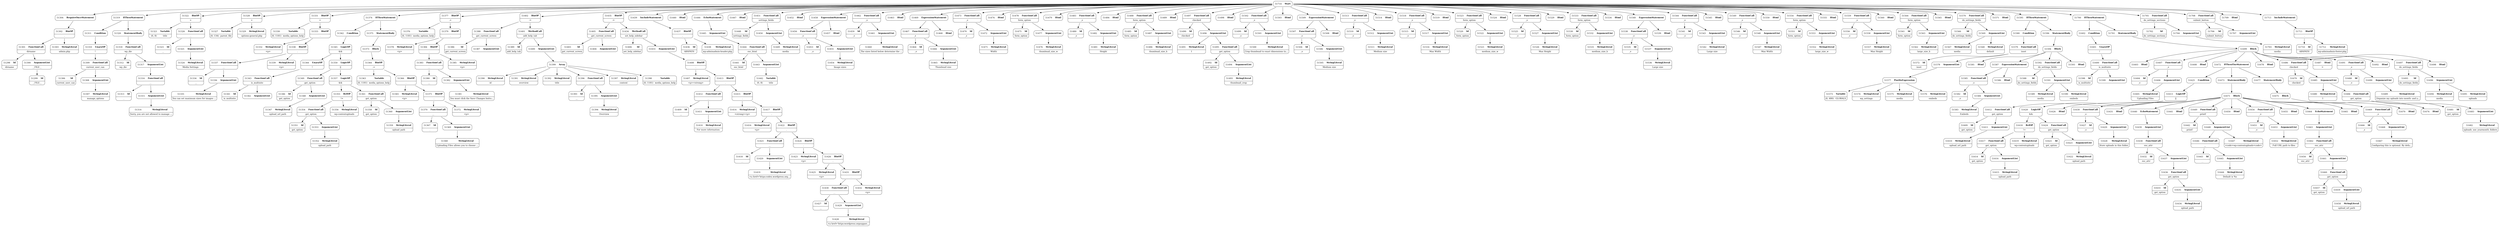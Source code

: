 digraph ast {
node [shape=none];
51298 [label=<<TABLE border='1' cellspacing='0' cellpadding='10' style='rounded' ><TR><TD border='0'>51298</TD><TD border='0'><B>Id</B></TD></TR><HR/><TR><TD border='0' cellpadding='5' colspan='2'>dirname</TD></TR></TABLE>>];
51299 [label=<<TABLE border='1' cellspacing='0' cellpadding='10' style='rounded' ><TR><TD border='0'>51299</TD><TD border='0'><B>Id</B></TD></TR><HR/><TR><TD border='0' cellpadding='5' colspan='2'>__FILE__</TD></TR></TABLE>>];
51300 [label=<<TABLE border='1' cellspacing='0' cellpadding='10' style='rounded' ><TR><TD border='0'>51300</TD><TD border='0'><B>ArgumentList</B></TD></TR><HR/><TR><TD border='0' cellpadding='5' colspan='2'>__FILE__</TD></TR></TABLE>>];
51300 -> 51299 [weight=2];
51301 [label=<<TABLE border='1' cellspacing='0' cellpadding='10' style='rounded' ><TR><TD border='0'>51301</TD><TD border='0'><B>FunctionCall</B></TD></TR><HR/><TR><TD border='0' cellpadding='5' colspan='2'>dirname</TD></TR></TABLE>>];
51301 -> 51298 [weight=2];
51301 -> 51300 [weight=2];
51302 [label=<<TABLE border='1' cellspacing='0' cellpadding='10' style='rounded' ><TR><TD border='0'>51302</TD><TD border='0'><B>BinOP</B></TD></TR><HR/><TR><TD border='0' cellpadding='5' colspan='2'>.</TD></TR></TABLE>>];
51302 -> 51301 [weight=2];
51302 -> 51303 [weight=2];
51303 [label=<<TABLE border='1' cellspacing='0' cellpadding='10' style='rounded' ><TR><TD border='0'>51303</TD><TD border='0'><B>StringLiteral</B></TD></TR><HR/><TR><TD border='0' cellpadding='5' colspan='2'>admin.php</TD></TR></TABLE>>];
51304 [label=<<TABLE border='1' cellspacing='0' cellpadding='10' style='rounded' ><TR><TD border='0'>51304</TD><TD border='0'><B>RequireOnceStatement</B></TD></TR></TABLE>>];
51304 -> 51302 [weight=2];
51306 [label=<<TABLE border='1' cellspacing='0' cellpadding='10' style='rounded' ><TR><TD border='0'>51306</TD><TD border='0'><B>Id</B></TD></TR><HR/><TR><TD border='0' cellpadding='5' colspan='2'>current_user_can</TD></TR></TABLE>>];
51307 [label=<<TABLE border='1' cellspacing='0' cellpadding='10' style='rounded' ><TR><TD border='0'>51307</TD><TD border='0'><B>StringLiteral</B></TD></TR><HR/><TR><TD border='0' cellpadding='5' colspan='2'>manage_options</TD></TR></TABLE>>];
51308 [label=<<TABLE border='1' cellspacing='0' cellpadding='10' style='rounded' ><TR><TD border='0'>51308</TD><TD border='0'><B>ArgumentList</B></TD></TR></TABLE>>];
51308 -> 51307 [weight=2];
51309 [label=<<TABLE border='1' cellspacing='0' cellpadding='10' style='rounded' ><TR><TD border='0'>51309</TD><TD border='0'><B>FunctionCall</B></TD></TR><HR/><TR><TD border='0' cellpadding='5' colspan='2'>current_user_can</TD></TR></TABLE>>];
51309 -> 51306 [weight=2];
51309 -> 51308 [weight=2];
51310 [label=<<TABLE border='1' cellspacing='0' cellpadding='10' style='rounded' ><TR><TD border='0'>51310</TD><TD border='0'><B>UnaryOP</B></TD></TR><HR/><TR><TD border='0' cellpadding='5' colspan='2'>!</TD></TR></TABLE>>];
51310 -> 51309 [weight=2];
51311 [label=<<TABLE border='1' cellspacing='0' cellpadding='10' style='rounded' ><TR><TD border='0'>51311</TD><TD border='0'><B>Condition</B></TD></TR></TABLE>>];
51311 -> 51310 [weight=2];
51312 [label=<<TABLE border='1' cellspacing='0' cellpadding='10' style='rounded' ><TR><TD border='0'>51312</TD><TD border='0'><B>Id</B></TD></TR><HR/><TR><TD border='0' cellpadding='5' colspan='2'>wp_die</TD></TR></TABLE>>];
51313 [label=<<TABLE border='1' cellspacing='0' cellpadding='10' style='rounded' ><TR><TD border='0'>51313</TD><TD border='0'><B>Id</B></TD></TR><HR/><TR><TD border='0' cellpadding='5' colspan='2'>__</TD></TR></TABLE>>];
51314 [label=<<TABLE border='1' cellspacing='0' cellpadding='10' style='rounded' ><TR><TD border='0'>51314</TD><TD border='0'><B>StringLiteral</B></TD></TR><HR/><TR><TD border='0' cellpadding='5' colspan='2'>Sorry, you are not allowed to manage ...</TD></TR></TABLE>>];
51315 [label=<<TABLE border='1' cellspacing='0' cellpadding='10' style='rounded' ><TR><TD border='0'>51315</TD><TD border='0'><B>ArgumentList</B></TD></TR></TABLE>>];
51315 -> 51314 [weight=2];
51316 [label=<<TABLE border='1' cellspacing='0' cellpadding='10' style='rounded' ><TR><TD border='0'>51316</TD><TD border='0'><B>FunctionCall</B></TD></TR><HR/><TR><TD border='0' cellpadding='5' colspan='2'>__</TD></TR></TABLE>>];
51316 -> 51313 [weight=2];
51316 -> 51315 [weight=2];
51317 [label=<<TABLE border='1' cellspacing='0' cellpadding='10' style='rounded' ><TR><TD border='0'>51317</TD><TD border='0'><B>ArgumentList</B></TD></TR></TABLE>>];
51317 -> 51316 [weight=2];
51318 [label=<<TABLE border='1' cellspacing='0' cellpadding='10' style='rounded' ><TR><TD border='0'>51318</TD><TD border='0'><B>FunctionCall</B></TD></TR><HR/><TR><TD border='0' cellpadding='5' colspan='2'>wp_die</TD></TR></TABLE>>];
51318 -> 51312 [weight=2];
51318 -> 51317 [weight=2];
51319 [label=<<TABLE border='1' cellspacing='0' cellpadding='10' style='rounded' ><TR><TD border='0'>51319</TD><TD border='0'><B>IfThenStatement</B></TD></TR></TABLE>>];
51319 -> 51311 [weight=2];
51319 -> 51320 [weight=2];
51320 [label=<<TABLE border='1' cellspacing='0' cellpadding='10' style='rounded' ><TR><TD border='0'>51320</TD><TD border='0'><B>StatementBody</B></TD></TR></TABLE>>];
51320 -> 51318 [weight=2];
51321 [label=<<TABLE border='1' cellspacing='0' cellpadding='10' style='rounded' ><TR><TD border='0'>51321</TD><TD border='0'><B>Variable</B></TD></TR><HR/><TR><TD border='0' cellpadding='5'>(0, 8)</TD><TD border='0' cellpadding='5'>title</TD></TR></TABLE>>];
51322 [label=<<TABLE border='1' cellspacing='0' cellpadding='10' style='rounded' ><TR><TD border='0'>51322</TD><TD border='0'><B>BinOP</B></TD></TR><HR/><TR><TD border='0' cellpadding='5' colspan='2'>=</TD></TR></TABLE>>];
51322 -> 51321 [weight=2];
51322 -> 51326 [weight=2];
51323 [label=<<TABLE border='1' cellspacing='0' cellpadding='10' style='rounded' ><TR><TD border='0'>51323</TD><TD border='0'><B>Id</B></TD></TR><HR/><TR><TD border='0' cellpadding='5' colspan='2'>__</TD></TR></TABLE>>];
51324 [label=<<TABLE border='1' cellspacing='0' cellpadding='10' style='rounded' ><TR><TD border='0'>51324</TD><TD border='0'><B>StringLiteral</B></TD></TR><HR/><TR><TD border='0' cellpadding='5' colspan='2'>Media Settings</TD></TR></TABLE>>];
51325 [label=<<TABLE border='1' cellspacing='0' cellpadding='10' style='rounded' ><TR><TD border='0'>51325</TD><TD border='0'><B>ArgumentList</B></TD></TR></TABLE>>];
51325 -> 51324 [weight=2];
51326 [label=<<TABLE border='1' cellspacing='0' cellpadding='10' style='rounded' ><TR><TD border='0'>51326</TD><TD border='0'><B>FunctionCall</B></TD></TR><HR/><TR><TD border='0' cellpadding='5' colspan='2'>__</TD></TR></TABLE>>];
51326 -> 51323 [weight=2];
51326 -> 51325 [weight=2];
51327 [label=<<TABLE border='1' cellspacing='0' cellpadding='10' style='rounded' ><TR><TD border='0'>51327</TD><TD border='0'><B>Variable</B></TD></TR><HR/><TR><TD border='0' cellpadding='5'>(0, 134)</TD><TD border='0' cellpadding='5'>parent_file</TD></TR></TABLE>>];
51328 [label=<<TABLE border='1' cellspacing='0' cellpadding='10' style='rounded' ><TR><TD border='0'>51328</TD><TD border='0'><B>BinOP</B></TD></TR><HR/><TR><TD border='0' cellpadding='5' colspan='2'>=</TD></TR></TABLE>>];
51328 -> 51327 [weight=2];
51328 -> 51329 [weight=2];
51329 [label=<<TABLE border='1' cellspacing='0' cellpadding='10' style='rounded' ><TR><TD border='0'>51329</TD><TD border='0'><B>StringLiteral</B></TD></TR><HR/><TR><TD border='0' cellpadding='5' colspan='2'>options-general.php</TD></TR></TABLE>>];
51330 [label=<<TABLE border='1' cellspacing='0' cellpadding='10' style='rounded' ><TR><TD border='0'>51330</TD><TD border='0'><B>Variable</B></TD></TR><HR/><TR><TD border='0' cellpadding='5'>(0, 1181)</TD><TD border='0' cellpadding='5'>media_options_help</TD></TR></TABLE>>];
51331 [label=<<TABLE border='1' cellspacing='0' cellpadding='10' style='rounded' ><TR><TD border='0'>51331</TD><TD border='0'><B>BinOP</B></TD></TR><HR/><TR><TD border='0' cellpadding='5' colspan='2'>=</TD></TR></TABLE>>];
51331 -> 51330 [weight=2];
51331 -> 51333 [weight=2];
51332 [label=<<TABLE border='1' cellspacing='0' cellpadding='10' style='rounded' ><TR><TD border='0'>51332</TD><TD border='0'><B>StringLiteral</B></TD></TR><HR/><TR><TD border='0' cellpadding='5' colspan='2'>&lt;p&gt;</TD></TR></TABLE>>];
51333 [label=<<TABLE border='1' cellspacing='0' cellpadding='10' style='rounded' ><TR><TD border='0'>51333</TD><TD border='0'><B>BinOP</B></TD></TR><HR/><TR><TD border='0' cellpadding='5' colspan='2'>.</TD></TR></TABLE>>];
51333 -> 51332 [weight=2];
51333 -> 51338 [weight=2];
51334 [label=<<TABLE border='1' cellspacing='0' cellpadding='10' style='rounded' ><TR><TD border='0'>51334</TD><TD border='0'><B>Id</B></TD></TR><HR/><TR><TD border='0' cellpadding='5' colspan='2'>__</TD></TR></TABLE>>];
51335 [label=<<TABLE border='1' cellspacing='0' cellpadding='10' style='rounded' ><TR><TD border='0'>51335</TD><TD border='0'><B>StringLiteral</B></TD></TR><HR/><TR><TD border='0' cellpadding='5' colspan='2'>You can set maximum sizes for images ...</TD></TR></TABLE>>];
51336 [label=<<TABLE border='1' cellspacing='0' cellpadding='10' style='rounded' ><TR><TD border='0'>51336</TD><TD border='0'><B>ArgumentList</B></TD></TR></TABLE>>];
51336 -> 51335 [weight=2];
51337 [label=<<TABLE border='1' cellspacing='0' cellpadding='10' style='rounded' ><TR><TD border='0'>51337</TD><TD border='0'><B>FunctionCall</B></TD></TR><HR/><TR><TD border='0' cellpadding='5' colspan='2'>__</TD></TR></TABLE>>];
51337 -> 51334 [weight=2];
51337 -> 51336 [weight=2];
51338 [label=<<TABLE border='1' cellspacing='0' cellpadding='10' style='rounded' ><TR><TD border='0'>51338</TD><TD border='0'><B>BinOP</B></TD></TR><HR/><TR><TD border='0' cellpadding='5' colspan='2'>.</TD></TR></TABLE>>];
51338 -> 51337 [weight=2];
51338 -> 51339 [weight=2];
51339 [label=<<TABLE border='1' cellspacing='0' cellpadding='10' style='rounded' ><TR><TD border='0'>51339</TD><TD border='0'><B>StringLiteral</B></TD></TR><HR/><TR><TD border='0' cellpadding='5' colspan='2'>&lt;p&gt;</TD></TR></TABLE>>];
51341 [label=<<TABLE border='1' cellspacing='0' cellpadding='10' style='rounded' ><TR><TD border='0'>51341</TD><TD border='0'><B>Id</B></TD></TR><HR/><TR><TD border='0' cellpadding='5' colspan='2'>is_multisite</TD></TR></TABLE>>];
51342 [label=<<TABLE border='1' cellspacing='0' cellpadding='10' style='rounded' ><TR><TD border='0'>51342</TD><TD border='0'><B>ArgumentList</B></TD></TR></TABLE>>];
51343 [label=<<TABLE border='1' cellspacing='0' cellpadding='10' style='rounded' ><TR><TD border='0'>51343</TD><TD border='0'><B>FunctionCall</B></TD></TR><HR/><TR><TD border='0' cellpadding='5' colspan='2'>is_multisite</TD></TR></TABLE>>];
51343 -> 51341 [weight=2];
51343 -> 51342 [weight=2];
51344 [label=<<TABLE border='1' cellspacing='0' cellpadding='10' style='rounded' ><TR><TD border='0'>51344</TD><TD border='0'><B>UnaryOP</B></TD></TR><HR/><TR><TD border='0' cellpadding='5' colspan='2'>!</TD></TR></TABLE>>];
51344 -> 51343 [weight=2];
51345 [label=<<TABLE border='1' cellspacing='0' cellpadding='10' style='rounded' ><TR><TD border='0'>51345</TD><TD border='0'><B>LogicOP</B></TD></TR><HR/><TR><TD border='0' cellpadding='5' colspan='2'>&amp;&amp;</TD></TR></TABLE>>];
51345 -> 51344 [weight=2];
51345 -> 51350 [weight=2];
51346 [label=<<TABLE border='1' cellspacing='0' cellpadding='10' style='rounded' ><TR><TD border='0'>51346</TD><TD border='0'><B>Id</B></TD></TR><HR/><TR><TD border='0' cellpadding='5' colspan='2'>get_option</TD></TR></TABLE>>];
51347 [label=<<TABLE border='1' cellspacing='0' cellpadding='10' style='rounded' ><TR><TD border='0'>51347</TD><TD border='0'><B>StringLiteral</B></TD></TR><HR/><TR><TD border='0' cellpadding='5' colspan='2'>upload_url_path</TD></TR></TABLE>>];
51348 [label=<<TABLE border='1' cellspacing='0' cellpadding='10' style='rounded' ><TR><TD border='0'>51348</TD><TD border='0'><B>ArgumentList</B></TD></TR></TABLE>>];
51348 -> 51347 [weight=2];
51349 [label=<<TABLE border='1' cellspacing='0' cellpadding='10' style='rounded' ><TR><TD border='0'>51349</TD><TD border='0'><B>FunctionCall</B></TD></TR><HR/><TR><TD border='0' cellpadding='5' colspan='2'>get_option</TD></TR></TABLE>>];
51349 -> 51346 [weight=2];
51349 -> 51348 [weight=2];
51350 [label=<<TABLE border='1' cellspacing='0' cellpadding='10' style='rounded' ><TR><TD border='0'>51350</TD><TD border='0'><B>LogicOP</B></TD></TR><HR/><TR><TD border='0' cellpadding='5' colspan='2'>||</TD></TR></TABLE>>];
51350 -> 51349 [weight=2];
51350 -> 51357 [weight=2];
51351 [label=<<TABLE border='1' cellspacing='0' cellpadding='10' style='rounded' ><TR><TD border='0'>51351</TD><TD border='0'><B>Id</B></TD></TR><HR/><TR><TD border='0' cellpadding='5' colspan='2'>get_option</TD></TR></TABLE>>];
51352 [label=<<TABLE border='1' cellspacing='0' cellpadding='10' style='rounded' ><TR><TD border='0'>51352</TD><TD border='0'><B>StringLiteral</B></TD></TR><HR/><TR><TD border='0' cellpadding='5' colspan='2'>upload_path</TD></TR></TABLE>>];
51353 [label=<<TABLE border='1' cellspacing='0' cellpadding='10' style='rounded' ><TR><TD border='0'>51353</TD><TD border='0'><B>ArgumentList</B></TD></TR></TABLE>>];
51353 -> 51352 [weight=2];
51354 [label=<<TABLE border='1' cellspacing='0' cellpadding='10' style='rounded' ><TR><TD border='0'>51354</TD><TD border='0'><B>FunctionCall</B></TD></TR><HR/><TR><TD border='0' cellpadding='5' colspan='2'>get_option</TD></TR></TABLE>>];
51354 -> 51351 [weight=2];
51354 -> 51353 [weight=2];
51355 [label=<<TABLE border='1' cellspacing='0' cellpadding='10' style='rounded' ><TR><TD border='0'>51355</TD><TD border='0'><B>RelOP</B></TD></TR><HR/><TR><TD border='0' cellpadding='5' colspan='2'>!=</TD></TR></TABLE>>];
51355 -> 51354 [weight=2];
51355 -> 51356 [weight=2];
51356 [label=<<TABLE border='1' cellspacing='0' cellpadding='10' style='rounded' ><TR><TD border='0'>51356</TD><TD border='0'><B>StringLiteral</B></TD></TR><HR/><TR><TD border='0' cellpadding='5' colspan='2'>wp-contentuploads</TD></TR></TABLE>>];
51357 [label=<<TABLE border='1' cellspacing='0' cellpadding='10' style='rounded' ><TR><TD border='0'>51357</TD><TD border='0'><B>LogicOP</B></TD></TR><HR/><TR><TD border='0' cellpadding='5' colspan='2'>&amp;&amp;</TD></TR></TABLE>>];
51357 -> 51355 [weight=2];
51357 -> 51361 [weight=2];
51358 [label=<<TABLE border='1' cellspacing='0' cellpadding='10' style='rounded' ><TR><TD border='0'>51358</TD><TD border='0'><B>Id</B></TD></TR><HR/><TR><TD border='0' cellpadding='5' colspan='2'>get_option</TD></TR></TABLE>>];
51359 [label=<<TABLE border='1' cellspacing='0' cellpadding='10' style='rounded' ><TR><TD border='0'>51359</TD><TD border='0'><B>StringLiteral</B></TD></TR><HR/><TR><TD border='0' cellpadding='5' colspan='2'>upload_path</TD></TR></TABLE>>];
51360 [label=<<TABLE border='1' cellspacing='0' cellpadding='10' style='rounded' ><TR><TD border='0'>51360</TD><TD border='0'><B>ArgumentList</B></TD></TR></TABLE>>];
51360 -> 51359 [weight=2];
51361 [label=<<TABLE border='1' cellspacing='0' cellpadding='10' style='rounded' ><TR><TD border='0'>51361</TD><TD border='0'><B>FunctionCall</B></TD></TR><HR/><TR><TD border='0' cellpadding='5' colspan='2'>get_option</TD></TR></TABLE>>];
51361 -> 51358 [weight=2];
51361 -> 51360 [weight=2];
51362 [label=<<TABLE border='1' cellspacing='0' cellpadding='10' style='rounded' ><TR><TD border='0'>51362</TD><TD border='0'><B>Condition</B></TD></TR></TABLE>>];
51362 -> 51345 [weight=2];
51363 [label=<<TABLE border='1' cellspacing='0' cellpadding='10' style='rounded' ><TR><TD border='0'>51363</TD><TD border='0'><B>Variable</B></TD></TR><HR/><TR><TD border='0' cellpadding='5'>(0, 1181)</TD><TD border='0' cellpadding='5'>media_options_help</TD></TR></TABLE>>];
51364 [label=<<TABLE border='1' cellspacing='0' cellpadding='10' style='rounded' ><TR><TD border='0'>51364</TD><TD border='0'><B>BinOP</B></TD></TR><HR/><TR><TD border='0' cellpadding='5' colspan='2'>.=</TD></TR></TABLE>>];
51364 -> 51363 [weight=2];
51364 -> 51366 [weight=2];
51365 [label=<<TABLE border='1' cellspacing='0' cellpadding='10' style='rounded' ><TR><TD border='0'>51365</TD><TD border='0'><B>StringLiteral</B></TD></TR><HR/><TR><TD border='0' cellpadding='5' colspan='2'>&lt;p&gt;</TD></TR></TABLE>>];
51366 [label=<<TABLE border='1' cellspacing='0' cellpadding='10' style='rounded' ><TR><TD border='0'>51366</TD><TD border='0'><B>BinOP</B></TD></TR><HR/><TR><TD border='0' cellpadding='5' colspan='2'>.</TD></TR></TABLE>>];
51366 -> 51365 [weight=2];
51366 -> 51371 [weight=2];
51367 [label=<<TABLE border='1' cellspacing='0' cellpadding='10' style='rounded' ><TR><TD border='0'>51367</TD><TD border='0'><B>Id</B></TD></TR><HR/><TR><TD border='0' cellpadding='5' colspan='2'>__</TD></TR></TABLE>>];
51368 [label=<<TABLE border='1' cellspacing='0' cellpadding='10' style='rounded' ><TR><TD border='0'>51368</TD><TD border='0'><B>StringLiteral</B></TD></TR><HR/><TR><TD border='0' cellpadding='5' colspan='2'>Uploading Files allows you to choose ...</TD></TR></TABLE>>];
51369 [label=<<TABLE border='1' cellspacing='0' cellpadding='10' style='rounded' ><TR><TD border='0'>51369</TD><TD border='0'><B>ArgumentList</B></TD></TR></TABLE>>];
51369 -> 51368 [weight=2];
51370 [label=<<TABLE border='1' cellspacing='0' cellpadding='10' style='rounded' ><TR><TD border='0'>51370</TD><TD border='0'><B>FunctionCall</B></TD></TR><HR/><TR><TD border='0' cellpadding='5' colspan='2'>__</TD></TR></TABLE>>];
51370 -> 51367 [weight=2];
51370 -> 51369 [weight=2];
51371 [label=<<TABLE border='1' cellspacing='0' cellpadding='10' style='rounded' ><TR><TD border='0'>51371</TD><TD border='0'><B>BinOP</B></TD></TR><HR/><TR><TD border='0' cellpadding='5' colspan='2'>.</TD></TR></TABLE>>];
51371 -> 51370 [weight=2];
51371 -> 51372 [weight=2];
51372 [label=<<TABLE border='1' cellspacing='0' cellpadding='10' style='rounded' ><TR><TD border='0'>51372</TD><TD border='0'><B>StringLiteral</B></TD></TR><HR/><TR><TD border='0' cellpadding='5' colspan='2'>&lt;p&gt;</TD></TR></TABLE>>];
51373 [label=<<TABLE border='1' cellspacing='0' cellpadding='10' style='rounded' ><TR><TD border='0'>51373</TD><TD border='0'><B>Block</B></TD></TR></TABLE>>];
51373 -> 51364 [weight=2];
51374 [label=<<TABLE border='1' cellspacing='0' cellpadding='10' style='rounded' ><TR><TD border='0'>51374</TD><TD border='0'><B>IfThenStatement</B></TD></TR></TABLE>>];
51374 -> 51362 [weight=2];
51374 -> 51375 [weight=2];
51375 [label=<<TABLE border='1' cellspacing='0' cellpadding='10' style='rounded' ><TR><TD border='0'>51375</TD><TD border='0'><B>StatementBody</B></TD></TR></TABLE>>];
51375 -> 51373 [weight=2];
51376 [label=<<TABLE border='1' cellspacing='0' cellpadding='10' style='rounded' ><TR><TD border='0'>51376</TD><TD border='0'><B>Variable</B></TD></TR><HR/><TR><TD border='0' cellpadding='5'>(0, 1181)</TD><TD border='0' cellpadding='5'>media_options_help</TD></TR></TABLE>>];
51377 [label=<<TABLE border='1' cellspacing='0' cellpadding='10' style='rounded' ><TR><TD border='0'>51377</TD><TD border='0'><B>BinOP</B></TD></TR><HR/><TR><TD border='0' cellpadding='5' colspan='2'>.=</TD></TR></TABLE>>];
51377 -> 51376 [weight=2];
51377 -> 51379 [weight=2];
51378 [label=<<TABLE border='1' cellspacing='0' cellpadding='10' style='rounded' ><TR><TD border='0'>51378</TD><TD border='0'><B>StringLiteral</B></TD></TR><HR/><TR><TD border='0' cellpadding='5' colspan='2'>&lt;p&gt;</TD></TR></TABLE>>];
51379 [label=<<TABLE border='1' cellspacing='0' cellpadding='10' style='rounded' ><TR><TD border='0'>51379</TD><TD border='0'><B>BinOP</B></TD></TR><HR/><TR><TD border='0' cellpadding='5' colspan='2'>.</TD></TR></TABLE>>];
51379 -> 51378 [weight=2];
51379 -> 51384 [weight=2];
51380 [label=<<TABLE border='1' cellspacing='0' cellpadding='10' style='rounded' ><TR><TD border='0'>51380</TD><TD border='0'><B>Id</B></TD></TR><HR/><TR><TD border='0' cellpadding='5' colspan='2'>__</TD></TR></TABLE>>];
51381 [label=<<TABLE border='1' cellspacing='0' cellpadding='10' style='rounded' ><TR><TD border='0'>51381</TD><TD border='0'><B>StringLiteral</B></TD></TR><HR/><TR><TD border='0' cellpadding='5' colspan='2'>You must click the Save Changes butto...</TD></TR></TABLE>>];
51382 [label=<<TABLE border='1' cellspacing='0' cellpadding='10' style='rounded' ><TR><TD border='0'>51382</TD><TD border='0'><B>ArgumentList</B></TD></TR></TABLE>>];
51382 -> 51381 [weight=2];
51383 [label=<<TABLE border='1' cellspacing='0' cellpadding='10' style='rounded' ><TR><TD border='0'>51383</TD><TD border='0'><B>FunctionCall</B></TD></TR><HR/><TR><TD border='0' cellpadding='5' colspan='2'>__</TD></TR></TABLE>>];
51383 -> 51380 [weight=2];
51383 -> 51382 [weight=2];
51384 [label=<<TABLE border='1' cellspacing='0' cellpadding='10' style='rounded' ><TR><TD border='0'>51384</TD><TD border='0'><B>BinOP</B></TD></TR><HR/><TR><TD border='0' cellpadding='5' colspan='2'>.</TD></TR></TABLE>>];
51384 -> 51383 [weight=2];
51384 -> 51385 [weight=2];
51385 [label=<<TABLE border='1' cellspacing='0' cellpadding='10' style='rounded' ><TR><TD border='0'>51385</TD><TD border='0'><B>StringLiteral</B></TD></TR><HR/><TR><TD border='0' cellpadding='5' colspan='2'>&lt;p&gt;</TD></TR></TABLE>>];
51386 [label=<<TABLE border='1' cellspacing='0' cellpadding='10' style='rounded' ><TR><TD border='0'>51386</TD><TD border='0'><B>Id</B></TD></TR><HR/><TR><TD border='0' cellpadding='5' colspan='2'>get_current_screen</TD></TR></TABLE>>];
51387 [label=<<TABLE border='1' cellspacing='0' cellpadding='10' style='rounded' ><TR><TD border='0'>51387</TD><TD border='0'><B>ArgumentList</B></TD></TR></TABLE>>];
51388 [label=<<TABLE border='1' cellspacing='0' cellpadding='10' style='rounded' ><TR><TD border='0'>51388</TD><TD border='0'><B>FunctionCall</B></TD></TR><HR/><TR><TD border='0' cellpadding='5' colspan='2'>get_current_screen</TD></TR></TABLE>>];
51388 -> 51386 [weight=2];
51388 -> 51387 [weight=2];
51389 [label=<<TABLE border='1' cellspacing='0' cellpadding='10' style='rounded' ><TR><TD border='0'>51389</TD><TD border='0'><B>Id</B></TD></TR><HR/><TR><TD border='0' cellpadding='5' colspan='2'>add_help_tab</TD></TR></TABLE>>];
51390 [label=<<TABLE border='1' cellspacing='0' cellpadding='10' style='rounded' ><TR><TD border='0'>51390</TD><TD border='0'><B>StringLiteral</B></TD></TR><HR/><TR><TD border='0' cellpadding='5' colspan='2'>id</TD></TR></TABLE>>];
51391 [label=<<TABLE border='1' cellspacing='0' cellpadding='10' style='rounded' ><TR><TD border='0'>51391</TD><TD border='0'><B>StringLiteral</B></TD></TR><HR/><TR><TD border='0' cellpadding='5' colspan='2'>overview</TD></TR></TABLE>>];
51392 [label=<<TABLE border='1' cellspacing='0' cellpadding='10' style='rounded' ><TR><TD border='0'>51392</TD><TD border='0'><B>StringLiteral</B></TD></TR><HR/><TR><TD border='0' cellpadding='5' colspan='2'>title</TD></TR></TABLE>>];
51393 [label=<<TABLE border='1' cellspacing='0' cellpadding='10' style='rounded' ><TR><TD border='0'>51393</TD><TD border='0'><B>Id</B></TD></TR><HR/><TR><TD border='0' cellpadding='5' colspan='2'>__</TD></TR></TABLE>>];
51394 [label=<<TABLE border='1' cellspacing='0' cellpadding='10' style='rounded' ><TR><TD border='0'>51394</TD><TD border='0'><B>StringLiteral</B></TD></TR><HR/><TR><TD border='0' cellpadding='5' colspan='2'>Overview</TD></TR></TABLE>>];
51395 [label=<<TABLE border='1' cellspacing='0' cellpadding='10' style='rounded' ><TR><TD border='0'>51395</TD><TD border='0'><B>ArgumentList</B></TD></TR></TABLE>>];
51395 -> 51394 [weight=2];
51396 [label=<<TABLE border='1' cellspacing='0' cellpadding='10' style='rounded' ><TR><TD border='0'>51396</TD><TD border='0'><B>FunctionCall</B></TD></TR><HR/><TR><TD border='0' cellpadding='5' colspan='2'>__</TD></TR></TABLE>>];
51396 -> 51393 [weight=2];
51396 -> 51395 [weight=2];
51397 [label=<<TABLE border='1' cellspacing='0' cellpadding='10' style='rounded' ><TR><TD border='0'>51397</TD><TD border='0'><B>StringLiteral</B></TD></TR><HR/><TR><TD border='0' cellpadding='5' colspan='2'>content</TD></TR></TABLE>>];
51398 [label=<<TABLE border='1' cellspacing='0' cellpadding='10' style='rounded' ><TR><TD border='0'>51398</TD><TD border='0'><B>Variable</B></TD></TR><HR/><TR><TD border='0' cellpadding='5'>(0, 1181)</TD><TD border='0' cellpadding='5'>media_options_help</TD></TR></TABLE>>];
51399 [label=<<TABLE border='1' cellspacing='0' cellpadding='10' style='rounded' ><TR><TD border='0'>51399</TD><TD border='0'><B>Array</B></TD></TR></TABLE>>];
51399 -> 51390 [weight=2];
51399 -> 51391 [weight=2];
51399 -> 51392 [weight=2];
51399 -> 51396 [weight=2];
51399 -> 51397 [weight=2];
51399 -> 51398 [weight=2];
51400 [label=<<TABLE border='1' cellspacing='0' cellpadding='10' style='rounded' ><TR><TD border='0'>51400</TD><TD border='0'><B>ArgumentList</B></TD></TR></TABLE>>];
51400 -> 51399 [weight=2];
51401 [label=<<TABLE border='1' cellspacing='0' cellpadding='10' style='rounded' ><TR><TD border='0'>51401</TD><TD border='0'><B>MethodCall</B></TD></TR><HR/><TR><TD border='0' cellpadding='5' colspan='2'>add_help_tab</TD></TR></TABLE>>];
51401 -> 51389 [weight=2];
51401 -> 51400 [weight=2];
51402 [label=<<TABLE border='1' cellspacing='0' cellpadding='10' style='rounded' ><TR><TD border='0'>51402</TD><TD border='0'><B>BinOP</B></TD></TR><HR/><TR><TD border='0' cellpadding='5' colspan='2'>-&gt;</TD></TR></TABLE>>];
51402 -> 51388 [weight=2];
51402 -> 51401 [weight=2];
51403 [label=<<TABLE border='1' cellspacing='0' cellpadding='10' style='rounded' ><TR><TD border='0'>51403</TD><TD border='0'><B>Id</B></TD></TR><HR/><TR><TD border='0' cellpadding='5' colspan='2'>get_current_screen</TD></TR></TABLE>>];
51404 [label=<<TABLE border='1' cellspacing='0' cellpadding='10' style='rounded' ><TR><TD border='0'>51404</TD><TD border='0'><B>ArgumentList</B></TD></TR></TABLE>>];
51405 [label=<<TABLE border='1' cellspacing='0' cellpadding='10' style='rounded' ><TR><TD border='0'>51405</TD><TD border='0'><B>FunctionCall</B></TD></TR><HR/><TR><TD border='0' cellpadding='5' colspan='2'>get_current_screen</TD></TR></TABLE>>];
51405 -> 51403 [weight=2];
51405 -> 51404 [weight=2];
51406 [label=<<TABLE border='1' cellspacing='0' cellpadding='10' style='rounded' ><TR><TD border='0'>51406</TD><TD border='0'><B>Id</B></TD></TR><HR/><TR><TD border='0' cellpadding='5' colspan='2'>set_help_sidebar</TD></TR></TABLE>>];
51407 [label=<<TABLE border='1' cellspacing='0' cellpadding='10' style='rounded' ><TR><TD border='0'>51407</TD><TD border='0'><B>StringLiteral</B></TD></TR><HR/><TR><TD border='0' cellpadding='5' colspan='2'>&lt;p&gt;&lt;strong&gt;</TD></TR></TABLE>>];
51408 [label=<<TABLE border='1' cellspacing='0' cellpadding='10' style='rounded' ><TR><TD border='0'>51408</TD><TD border='0'><B>BinOP</B></TD></TR><HR/><TR><TD border='0' cellpadding='5' colspan='2'>.</TD></TR></TABLE>>];
51408 -> 51407 [weight=2];
51408 -> 51413 [weight=2];
51409 [label=<<TABLE border='1' cellspacing='0' cellpadding='10' style='rounded' ><TR><TD border='0'>51409</TD><TD border='0'><B>Id</B></TD></TR><HR/><TR><TD border='0' cellpadding='5' colspan='2'>__</TD></TR></TABLE>>];
51410 [label=<<TABLE border='1' cellspacing='0' cellpadding='10' style='rounded' ><TR><TD border='0'>51410</TD><TD border='0'><B>StringLiteral</B></TD></TR><HR/><TR><TD border='0' cellpadding='5' colspan='2'>For more information:</TD></TR></TABLE>>];
51411 [label=<<TABLE border='1' cellspacing='0' cellpadding='10' style='rounded' ><TR><TD border='0'>51411</TD><TD border='0'><B>ArgumentList</B></TD></TR></TABLE>>];
51411 -> 51410 [weight=2];
51412 [label=<<TABLE border='1' cellspacing='0' cellpadding='10' style='rounded' ><TR><TD border='0'>51412</TD><TD border='0'><B>FunctionCall</B></TD></TR><HR/><TR><TD border='0' cellpadding='5' colspan='2'>__</TD></TR></TABLE>>];
51412 -> 51409 [weight=2];
51412 -> 51411 [weight=2];
51413 [label=<<TABLE border='1' cellspacing='0' cellpadding='10' style='rounded' ><TR><TD border='0'>51413</TD><TD border='0'><B>BinOP</B></TD></TR><HR/><TR><TD border='0' cellpadding='5' colspan='2'>.</TD></TR></TABLE>>];
51413 -> 51412 [weight=2];
51413 -> 51415 [weight=2];
51414 [label=<<TABLE border='1' cellspacing='0' cellpadding='10' style='rounded' ><TR><TD border='0'>51414</TD><TD border='0'><B>StringLiteral</B></TD></TR><HR/><TR><TD border='0' cellpadding='5' colspan='2'>&lt;strong&gt;&lt;p&gt;</TD></TR></TABLE>>];
51415 [label=<<TABLE border='1' cellspacing='0' cellpadding='10' style='rounded' ><TR><TD border='0'>51415</TD><TD border='0'><B>BinOP</B></TD></TR><HR/><TR><TD border='0' cellpadding='5' colspan='2'>.</TD></TR></TABLE>>];
51415 -> 51414 [weight=2];
51415 -> 51417 [weight=2];
51416 [label=<<TABLE border='1' cellspacing='0' cellpadding='10' style='rounded' ><TR><TD border='0'>51416</TD><TD border='0'><B>StringLiteral</B></TD></TR><HR/><TR><TD border='0' cellpadding='5' colspan='2'>&lt;p&gt;</TD></TR></TABLE>>];
51417 [label=<<TABLE border='1' cellspacing='0' cellpadding='10' style='rounded' ><TR><TD border='0'>51417</TD><TD border='0'><B>BinOP</B></TD></TR><HR/><TR><TD border='0' cellpadding='5' colspan='2'>.</TD></TR></TABLE>>];
51417 -> 51416 [weight=2];
51417 -> 51422 [weight=2];
51418 [label=<<TABLE border='1' cellspacing='0' cellpadding='10' style='rounded' ><TR><TD border='0'>51418</TD><TD border='0'><B>Id</B></TD></TR><HR/><TR><TD border='0' cellpadding='5' colspan='2'>__</TD></TR></TABLE>>];
51419 [label=<<TABLE border='1' cellspacing='0' cellpadding='10' style='rounded' ><TR><TD border='0'>51419</TD><TD border='0'><B>StringLiteral</B></TD></TR><HR/><TR><TD border='0' cellpadding='5' colspan='2'>&lt;a href='https:codex.wordpress.org...</TD></TR></TABLE>>];
51420 [label=<<TABLE border='1' cellspacing='0' cellpadding='10' style='rounded' ><TR><TD border='0'>51420</TD><TD border='0'><B>ArgumentList</B></TD></TR></TABLE>>];
51420 -> 51419 [weight=2];
51421 [label=<<TABLE border='1' cellspacing='0' cellpadding='10' style='rounded' ><TR><TD border='0'>51421</TD><TD border='0'><B>FunctionCall</B></TD></TR><HR/><TR><TD border='0' cellpadding='5' colspan='2'>__</TD></TR></TABLE>>];
51421 -> 51418 [weight=2];
51421 -> 51420 [weight=2];
51422 [label=<<TABLE border='1' cellspacing='0' cellpadding='10' style='rounded' ><TR><TD border='0'>51422</TD><TD border='0'><B>BinOP</B></TD></TR><HR/><TR><TD border='0' cellpadding='5' colspan='2'>.</TD></TR></TABLE>>];
51422 -> 51421 [weight=2];
51422 -> 51424 [weight=2];
51423 [label=<<TABLE border='1' cellspacing='0' cellpadding='10' style='rounded' ><TR><TD border='0'>51423</TD><TD border='0'><B>StringLiteral</B></TD></TR><HR/><TR><TD border='0' cellpadding='5' colspan='2'>&lt;p&gt;</TD></TR></TABLE>>];
51424 [label=<<TABLE border='1' cellspacing='0' cellpadding='10' style='rounded' ><TR><TD border='0'>51424</TD><TD border='0'><B>BinOP</B></TD></TR><HR/><TR><TD border='0' cellpadding='5' colspan='2'>.</TD></TR></TABLE>>];
51424 -> 51423 [weight=2];
51424 -> 51426 [weight=2];
51425 [label=<<TABLE border='1' cellspacing='0' cellpadding='10' style='rounded' ><TR><TD border='0'>51425</TD><TD border='0'><B>StringLiteral</B></TD></TR><HR/><TR><TD border='0' cellpadding='5' colspan='2'>&lt;p&gt;</TD></TR></TABLE>>];
51426 [label=<<TABLE border='1' cellspacing='0' cellpadding='10' style='rounded' ><TR><TD border='0'>51426</TD><TD border='0'><B>BinOP</B></TD></TR><HR/><TR><TD border='0' cellpadding='5' colspan='2'>.</TD></TR></TABLE>>];
51426 -> 51425 [weight=2];
51426 -> 51431 [weight=2];
51427 [label=<<TABLE border='1' cellspacing='0' cellpadding='10' style='rounded' ><TR><TD border='0'>51427</TD><TD border='0'><B>Id</B></TD></TR><HR/><TR><TD border='0' cellpadding='5' colspan='2'>__</TD></TR></TABLE>>];
51428 [label=<<TABLE border='1' cellspacing='0' cellpadding='10' style='rounded' ><TR><TD border='0'>51428</TD><TD border='0'><B>StringLiteral</B></TD></TR><HR/><TR><TD border='0' cellpadding='5' colspan='2'>&lt;a href='https:wordpress.orgsuppor...</TD></TR></TABLE>>];
51429 [label=<<TABLE border='1' cellspacing='0' cellpadding='10' style='rounded' ><TR><TD border='0'>51429</TD><TD border='0'><B>ArgumentList</B></TD></TR></TABLE>>];
51429 -> 51428 [weight=2];
51430 [label=<<TABLE border='1' cellspacing='0' cellpadding='10' style='rounded' ><TR><TD border='0'>51430</TD><TD border='0'><B>FunctionCall</B></TD></TR><HR/><TR><TD border='0' cellpadding='5' colspan='2'>__</TD></TR></TABLE>>];
51430 -> 51427 [weight=2];
51430 -> 51429 [weight=2];
51431 [label=<<TABLE border='1' cellspacing='0' cellpadding='10' style='rounded' ><TR><TD border='0'>51431</TD><TD border='0'><B>BinOP</B></TD></TR><HR/><TR><TD border='0' cellpadding='5' colspan='2'>.</TD></TR></TABLE>>];
51431 -> 51430 [weight=2];
51431 -> 51432 [weight=2];
51432 [label=<<TABLE border='1' cellspacing='0' cellpadding='10' style='rounded' ><TR><TD border='0'>51432</TD><TD border='0'><B>StringLiteral</B></TD></TR><HR/><TR><TD border='0' cellpadding='5' colspan='2'>&lt;p&gt;</TD></TR></TABLE>>];
51433 [label=<<TABLE border='1' cellspacing='0' cellpadding='10' style='rounded' ><TR><TD border='0'>51433</TD><TD border='0'><B>ArgumentList</B></TD></TR></TABLE>>];
51433 -> 51408 [weight=2];
51434 [label=<<TABLE border='1' cellspacing='0' cellpadding='10' style='rounded' ><TR><TD border='0'>51434</TD><TD border='0'><B>MethodCall</B></TD></TR><HR/><TR><TD border='0' cellpadding='5' colspan='2'>set_help_sidebar</TD></TR></TABLE>>];
51434 -> 51406 [weight=2];
51434 -> 51433 [weight=2];
51435 [label=<<TABLE border='1' cellspacing='0' cellpadding='10' style='rounded' ><TR><TD border='0'>51435</TD><TD border='0'><B>BinOP</B></TD></TR><HR/><TR><TD border='0' cellpadding='5' colspan='2'>-&gt;</TD></TR></TABLE>>];
51435 -> 51405 [weight=2];
51435 -> 51434 [weight=2];
51436 [label=<<TABLE border='1' cellspacing='0' cellpadding='10' style='rounded' ><TR><TD border='0'>51436</TD><TD border='0'><B>Id</B></TD></TR><HR/><TR><TD border='0' cellpadding='5' colspan='2'>ABSPATH</TD></TR></TABLE>>];
51437 [label=<<TABLE border='1' cellspacing='0' cellpadding='10' style='rounded' ><TR><TD border='0'>51437</TD><TD border='0'><B>BinOP</B></TD></TR><HR/><TR><TD border='0' cellpadding='5' colspan='2'>.</TD></TR></TABLE>>];
51437 -> 51436 [weight=2];
51437 -> 51438 [weight=2];
51438 [label=<<TABLE border='1' cellspacing='0' cellpadding='10' style='rounded' ><TR><TD border='0'>51438</TD><TD border='0'><B>StringLiteral</B></TD></TR><HR/><TR><TD border='0' cellpadding='5' colspan='2'>wp-adminadmin-header.php</TD></TR></TABLE>>];
51439 [label=<<TABLE border='1' cellspacing='0' cellpadding='10' style='rounded' ><TR><TD border='0'>51439</TD><TD border='0'><B>IncludeStatement</B></TD></TR></TABLE>>];
51439 -> 51437 [weight=2];
51440 [label=<<TABLE border='1' cellspacing='0' cellpadding='10' style='rounded' ><TR><TD border='0'>51440</TD><TD border='0'><B>Html</B></TD></TR></TABLE>>];
51441 [label=<<TABLE border='1' cellspacing='0' cellpadding='10' style='rounded' ><TR><TD border='0'>51441</TD><TD border='0'><B>Id</B></TD></TR><HR/><TR><TD border='0' cellpadding='5' colspan='2'>esc_html</TD></TR></TABLE>>];
51442 [label=<<TABLE border='1' cellspacing='0' cellpadding='10' style='rounded' ><TR><TD border='0'>51442</TD><TD border='0'><B>Variable</B></TD></TR><HR/><TR><TD border='0' cellpadding='5'>(0, 8)</TD><TD border='0' cellpadding='5'>title</TD></TR></TABLE>>];
51443 [label=<<TABLE border='1' cellspacing='0' cellpadding='10' style='rounded' ><TR><TD border='0'>51443</TD><TD border='0'><B>ArgumentList</B></TD></TR></TABLE>>];
51443 -> 51442 [weight=2];
51444 [label=<<TABLE border='1' cellspacing='0' cellpadding='10' style='rounded' ><TR><TD border='0'>51444</TD><TD border='0'><B>FunctionCall</B></TD></TR><HR/><TR><TD border='0' cellpadding='5' colspan='2'>esc_html</TD></TR></TABLE>>];
51444 -> 51441 [weight=2];
51444 -> 51443 [weight=2];
51445 [label=<<TABLE border='1' cellspacing='0' cellpadding='10' style='rounded' ><TR><TD border='0'>51445</TD><TD border='0'><B>ArgumentList</B></TD></TR></TABLE>>];
51445 -> 51444 [weight=2];
51446 [label=<<TABLE border='1' cellspacing='0' cellpadding='10' style='rounded' ><TR><TD border='0'>51446</TD><TD border='0'><B>EchoStatement</B></TD></TR></TABLE>>];
51446 -> 51445 [weight=2];
51447 [label=<<TABLE border='1' cellspacing='0' cellpadding='10' style='rounded' ><TR><TD border='0'>51447</TD><TD border='0'><B>Html</B></TD></TR></TABLE>>];
51448 [label=<<TABLE border='1' cellspacing='0' cellpadding='10' style='rounded' ><TR><TD border='0'>51448</TD><TD border='0'><B>Id</B></TD></TR><HR/><TR><TD border='0' cellpadding='5' colspan='2'>settings_fields</TD></TR></TABLE>>];
51449 [label=<<TABLE border='1' cellspacing='0' cellpadding='10' style='rounded' ><TR><TD border='0'>51449</TD><TD border='0'><B>StringLiteral</B></TD></TR><HR/><TR><TD border='0' cellpadding='5' colspan='2'>media</TD></TR></TABLE>>];
51450 [label=<<TABLE border='1' cellspacing='0' cellpadding='10' style='rounded' ><TR><TD border='0'>51450</TD><TD border='0'><B>ArgumentList</B></TD></TR></TABLE>>];
51450 -> 51449 [weight=2];
51451 [label=<<TABLE border='1' cellspacing='0' cellpadding='10' style='rounded' ><TR><TD border='0'>51451</TD><TD border='0'><B>FunctionCall</B></TD></TR><HR/><TR><TD border='0' cellpadding='5' colspan='2'>settings_fields</TD></TR></TABLE>>];
51451 -> 51448 [weight=2];
51451 -> 51450 [weight=2];
51452 [label=<<TABLE border='1' cellspacing='0' cellpadding='10' style='rounded' ><TR><TD border='0'>51452</TD><TD border='0'><B>Html</B></TD></TR></TABLE>>];
51453 [label=<<TABLE border='1' cellspacing='0' cellpadding='10' style='rounded' ><TR><TD border='0'>51453</TD><TD border='0'><B>Id</B></TD></TR><HR/><TR><TD border='0' cellpadding='5' colspan='2'>_e</TD></TR></TABLE>>];
51454 [label=<<TABLE border='1' cellspacing='0' cellpadding='10' style='rounded' ><TR><TD border='0'>51454</TD><TD border='0'><B>StringLiteral</B></TD></TR><HR/><TR><TD border='0' cellpadding='5' colspan='2'>Image sizes</TD></TR></TABLE>>];
51455 [label=<<TABLE border='1' cellspacing='0' cellpadding='10' style='rounded' ><TR><TD border='0'>51455</TD><TD border='0'><B>ArgumentList</B></TD></TR></TABLE>>];
51455 -> 51454 [weight=2];
51456 [label=<<TABLE border='1' cellspacing='0' cellpadding='10' style='rounded' ><TR><TD border='0'>51456</TD><TD border='0'><B>FunctionCall</B></TD></TR><HR/><TR><TD border='0' cellpadding='5' colspan='2'>_e</TD></TR></TABLE>>];
51456 -> 51453 [weight=2];
51456 -> 51455 [weight=2];
51457 [label=<<TABLE border='1' cellspacing='0' cellpadding='10' style='rounded' ><TR><TD border='0'>51457</TD><TD border='0'><B>Html</B></TD></TR></TABLE>>];
51458 [label=<<TABLE border='1' cellspacing='0' cellpadding='10' style='rounded' ><TR><TD border='0'>51458</TD><TD border='0'><B>ExpressionStatement</B></TD></TR></TABLE>>];
51458 -> 51456 [weight=2];
51458 -> 51457 [weight=2];
51459 [label=<<TABLE border='1' cellspacing='0' cellpadding='10' style='rounded' ><TR><TD border='0'>51459</TD><TD border='0'><B>Id</B></TD></TR><HR/><TR><TD border='0' cellpadding='5' colspan='2'>_e</TD></TR></TABLE>>];
51460 [label=<<TABLE border='1' cellspacing='0' cellpadding='10' style='rounded' ><TR><TD border='0'>51460</TD><TD border='0'><B>StringLiteral</B></TD></TR><HR/><TR><TD border='0' cellpadding='5' colspan='2'>The sizes listed below determine the ...</TD></TR></TABLE>>];
51461 [label=<<TABLE border='1' cellspacing='0' cellpadding='10' style='rounded' ><TR><TD border='0'>51461</TD><TD border='0'><B>ArgumentList</B></TD></TR></TABLE>>];
51461 -> 51460 [weight=2];
51462 [label=<<TABLE border='1' cellspacing='0' cellpadding='10' style='rounded' ><TR><TD border='0'>51462</TD><TD border='0'><B>FunctionCall</B></TD></TR><HR/><TR><TD border='0' cellpadding='5' colspan='2'>_e</TD></TR></TABLE>>];
51462 -> 51459 [weight=2];
51462 -> 51461 [weight=2];
51463 [label=<<TABLE border='1' cellspacing='0' cellpadding='10' style='rounded' ><TR><TD border='0'>51463</TD><TD border='0'><B>Html</B></TD></TR></TABLE>>];
51464 [label=<<TABLE border='1' cellspacing='0' cellpadding='10' style='rounded' ><TR><TD border='0'>51464</TD><TD border='0'><B>Id</B></TD></TR><HR/><TR><TD border='0' cellpadding='5' colspan='2'>_e</TD></TR></TABLE>>];
51465 [label=<<TABLE border='1' cellspacing='0' cellpadding='10' style='rounded' ><TR><TD border='0'>51465</TD><TD border='0'><B>StringLiteral</B></TD></TR><HR/><TR><TD border='0' cellpadding='5' colspan='2'>Thumbnail size</TD></TR></TABLE>>];
51466 [label=<<TABLE border='1' cellspacing='0' cellpadding='10' style='rounded' ><TR><TD border='0'>51466</TD><TD border='0'><B>ArgumentList</B></TD></TR></TABLE>>];
51466 -> 51465 [weight=2];
51467 [label=<<TABLE border='1' cellspacing='0' cellpadding='10' style='rounded' ><TR><TD border='0'>51467</TD><TD border='0'><B>FunctionCall</B></TD></TR><HR/><TR><TD border='0' cellpadding='5' colspan='2'>_e</TD></TR></TABLE>>];
51467 -> 51464 [weight=2];
51467 -> 51466 [weight=2];
51468 [label=<<TABLE border='1' cellspacing='0' cellpadding='10' style='rounded' ><TR><TD border='0'>51468</TD><TD border='0'><B>Html</B></TD></TR></TABLE>>];
51469 [label=<<TABLE border='1' cellspacing='0' cellpadding='10' style='rounded' ><TR><TD border='0'>51469</TD><TD border='0'><B>ExpressionStatement</B></TD></TR></TABLE>>];
51469 -> 51467 [weight=2];
51469 -> 51468 [weight=2];
51470 [label=<<TABLE border='1' cellspacing='0' cellpadding='10' style='rounded' ><TR><TD border='0'>51470</TD><TD border='0'><B>Id</B></TD></TR><HR/><TR><TD border='0' cellpadding='5' colspan='2'>_e</TD></TR></TABLE>>];
51471 [label=<<TABLE border='1' cellspacing='0' cellpadding='10' style='rounded' ><TR><TD border='0'>51471</TD><TD border='0'><B>StringLiteral</B></TD></TR><HR/><TR><TD border='0' cellpadding='5' colspan='2'>Width</TD></TR></TABLE>>];
51472 [label=<<TABLE border='1' cellspacing='0' cellpadding='10' style='rounded' ><TR><TD border='0'>51472</TD><TD border='0'><B>ArgumentList</B></TD></TR></TABLE>>];
51472 -> 51471 [weight=2];
51473 [label=<<TABLE border='1' cellspacing='0' cellpadding='10' style='rounded' ><TR><TD border='0'>51473</TD><TD border='0'><B>FunctionCall</B></TD></TR><HR/><TR><TD border='0' cellpadding='5' colspan='2'>_e</TD></TR></TABLE>>];
51473 -> 51470 [weight=2];
51473 -> 51472 [weight=2];
51474 [label=<<TABLE border='1' cellspacing='0' cellpadding='10' style='rounded' ><TR><TD border='0'>51474</TD><TD border='0'><B>Html</B></TD></TR></TABLE>>];
51475 [label=<<TABLE border='1' cellspacing='0' cellpadding='10' style='rounded' ><TR><TD border='0'>51475</TD><TD border='0'><B>Id</B></TD></TR><HR/><TR><TD border='0' cellpadding='5' colspan='2'>form_option</TD></TR></TABLE>>];
51476 [label=<<TABLE border='1' cellspacing='0' cellpadding='10' style='rounded' ><TR><TD border='0'>51476</TD><TD border='0'><B>StringLiteral</B></TD></TR><HR/><TR><TD border='0' cellpadding='5' colspan='2'>thumbnail_size_w</TD></TR></TABLE>>];
51477 [label=<<TABLE border='1' cellspacing='0' cellpadding='10' style='rounded' ><TR><TD border='0'>51477</TD><TD border='0'><B>ArgumentList</B></TD></TR></TABLE>>];
51477 -> 51476 [weight=2];
51478 [label=<<TABLE border='1' cellspacing='0' cellpadding='10' style='rounded' ><TR><TD border='0'>51478</TD><TD border='0'><B>FunctionCall</B></TD></TR><HR/><TR><TD border='0' cellpadding='5' colspan='2'>form_option</TD></TR></TABLE>>];
51478 -> 51475 [weight=2];
51478 -> 51477 [weight=2];
51479 [label=<<TABLE border='1' cellspacing='0' cellpadding='10' style='rounded' ><TR><TD border='0'>51479</TD><TD border='0'><B>Html</B></TD></TR></TABLE>>];
51480 [label=<<TABLE border='1' cellspacing='0' cellpadding='10' style='rounded' ><TR><TD border='0'>51480</TD><TD border='0'><B>Id</B></TD></TR><HR/><TR><TD border='0' cellpadding='5' colspan='2'>_e</TD></TR></TABLE>>];
51481 [label=<<TABLE border='1' cellspacing='0' cellpadding='10' style='rounded' ><TR><TD border='0'>51481</TD><TD border='0'><B>StringLiteral</B></TD></TR><HR/><TR><TD border='0' cellpadding='5' colspan='2'>Height</TD></TR></TABLE>>];
51482 [label=<<TABLE border='1' cellspacing='0' cellpadding='10' style='rounded' ><TR><TD border='0'>51482</TD><TD border='0'><B>ArgumentList</B></TD></TR></TABLE>>];
51482 -> 51481 [weight=2];
51483 [label=<<TABLE border='1' cellspacing='0' cellpadding='10' style='rounded' ><TR><TD border='0'>51483</TD><TD border='0'><B>FunctionCall</B></TD></TR><HR/><TR><TD border='0' cellpadding='5' colspan='2'>_e</TD></TR></TABLE>>];
51483 -> 51480 [weight=2];
51483 -> 51482 [weight=2];
51484 [label=<<TABLE border='1' cellspacing='0' cellpadding='10' style='rounded' ><TR><TD border='0'>51484</TD><TD border='0'><B>Html</B></TD></TR></TABLE>>];
51485 [label=<<TABLE border='1' cellspacing='0' cellpadding='10' style='rounded' ><TR><TD border='0'>51485</TD><TD border='0'><B>Id</B></TD></TR><HR/><TR><TD border='0' cellpadding='5' colspan='2'>form_option</TD></TR></TABLE>>];
51486 [label=<<TABLE border='1' cellspacing='0' cellpadding='10' style='rounded' ><TR><TD border='0'>51486</TD><TD border='0'><B>StringLiteral</B></TD></TR><HR/><TR><TD border='0' cellpadding='5' colspan='2'>thumbnail_size_h</TD></TR></TABLE>>];
51487 [label=<<TABLE border='1' cellspacing='0' cellpadding='10' style='rounded' ><TR><TD border='0'>51487</TD><TD border='0'><B>ArgumentList</B></TD></TR></TABLE>>];
51487 -> 51486 [weight=2];
51488 [label=<<TABLE border='1' cellspacing='0' cellpadding='10' style='rounded' ><TR><TD border='0'>51488</TD><TD border='0'><B>FunctionCall</B></TD></TR><HR/><TR><TD border='0' cellpadding='5' colspan='2'>form_option</TD></TR></TABLE>>];
51488 -> 51485 [weight=2];
51488 -> 51487 [weight=2];
51489 [label=<<TABLE border='1' cellspacing='0' cellpadding='10' style='rounded' ><TR><TD border='0'>51489</TD><TD border='0'><B>Html</B></TD></TR></TABLE>>];
51490 [label=<<TABLE border='1' cellspacing='0' cellpadding='10' style='rounded' ><TR><TD border='0'>51490</TD><TD border='0'><B>Id</B></TD></TR><HR/><TR><TD border='0' cellpadding='5' colspan='2'>checked</TD></TR></TABLE>>];
51491 [label=<<TABLE border='1' cellspacing='0' cellpadding='10' style='rounded' ><TR><TD border='0'>51491</TD><TD border='0'><B>StringLiteral</B></TD></TR><HR/><TR><TD border='0' cellpadding='5' colspan='2'>1</TD></TR></TABLE>>];
51492 [label=<<TABLE border='1' cellspacing='0' cellpadding='10' style='rounded' ><TR><TD border='0'>51492</TD><TD border='0'><B>Id</B></TD></TR><HR/><TR><TD border='0' cellpadding='5' colspan='2'>get_option</TD></TR></TABLE>>];
51493 [label=<<TABLE border='1' cellspacing='0' cellpadding='10' style='rounded' ><TR><TD border='0'>51493</TD><TD border='0'><B>StringLiteral</B></TD></TR><HR/><TR><TD border='0' cellpadding='5' colspan='2'>thumbnail_crop</TD></TR></TABLE>>];
51494 [label=<<TABLE border='1' cellspacing='0' cellpadding='10' style='rounded' ><TR><TD border='0'>51494</TD><TD border='0'><B>ArgumentList</B></TD></TR></TABLE>>];
51494 -> 51493 [weight=2];
51495 [label=<<TABLE border='1' cellspacing='0' cellpadding='10' style='rounded' ><TR><TD border='0'>51495</TD><TD border='0'><B>FunctionCall</B></TD></TR><HR/><TR><TD border='0' cellpadding='5' colspan='2'>get_option</TD></TR></TABLE>>];
51495 -> 51492 [weight=2];
51495 -> 51494 [weight=2];
51496 [label=<<TABLE border='1' cellspacing='0' cellpadding='10' style='rounded' ><TR><TD border='0'>51496</TD><TD border='0'><B>ArgumentList</B></TD></TR></TABLE>>];
51496 -> 51491 [weight=2];
51496 -> 51495 [weight=2];
51497 [label=<<TABLE border='1' cellspacing='0' cellpadding='10' style='rounded' ><TR><TD border='0'>51497</TD><TD border='0'><B>FunctionCall</B></TD></TR><HR/><TR><TD border='0' cellpadding='5' colspan='2'>checked</TD></TR></TABLE>>];
51497 -> 51490 [weight=2];
51497 -> 51496 [weight=2];
51498 [label=<<TABLE border='1' cellspacing='0' cellpadding='10' style='rounded' ><TR><TD border='0'>51498</TD><TD border='0'><B>Html</B></TD></TR></TABLE>>];
51499 [label=<<TABLE border='1' cellspacing='0' cellpadding='10' style='rounded' ><TR><TD border='0'>51499</TD><TD border='0'><B>Id</B></TD></TR><HR/><TR><TD border='0' cellpadding='5' colspan='2'>_e</TD></TR></TABLE>>];
51500 [label=<<TABLE border='1' cellspacing='0' cellpadding='10' style='rounded' ><TR><TD border='0'>51500</TD><TD border='0'><B>StringLiteral</B></TD></TR><HR/><TR><TD border='0' cellpadding='5' colspan='2'>Crop thumbnail to exact dimensions (n...</TD></TR></TABLE>>];
51501 [label=<<TABLE border='1' cellspacing='0' cellpadding='10' style='rounded' ><TR><TD border='0'>51501</TD><TD border='0'><B>ArgumentList</B></TD></TR></TABLE>>];
51501 -> 51500 [weight=2];
51502 [label=<<TABLE border='1' cellspacing='0' cellpadding='10' style='rounded' ><TR><TD border='0'>51502</TD><TD border='0'><B>FunctionCall</B></TD></TR><HR/><TR><TD border='0' cellpadding='5' colspan='2'>_e</TD></TR></TABLE>>];
51502 -> 51499 [weight=2];
51502 -> 51501 [weight=2];
51503 [label=<<TABLE border='1' cellspacing='0' cellpadding='10' style='rounded' ><TR><TD border='0'>51503</TD><TD border='0'><B>Html</B></TD></TR></TABLE>>];
51504 [label=<<TABLE border='1' cellspacing='0' cellpadding='10' style='rounded' ><TR><TD border='0'>51504</TD><TD border='0'><B>Id</B></TD></TR><HR/><TR><TD border='0' cellpadding='5' colspan='2'>_e</TD></TR></TABLE>>];
51505 [label=<<TABLE border='1' cellspacing='0' cellpadding='10' style='rounded' ><TR><TD border='0'>51505</TD><TD border='0'><B>StringLiteral</B></TD></TR><HR/><TR><TD border='0' cellpadding='5' colspan='2'>Medium size</TD></TR></TABLE>>];
51506 [label=<<TABLE border='1' cellspacing='0' cellpadding='10' style='rounded' ><TR><TD border='0'>51506</TD><TD border='0'><B>ArgumentList</B></TD></TR></TABLE>>];
51506 -> 51505 [weight=2];
51507 [label=<<TABLE border='1' cellspacing='0' cellpadding='10' style='rounded' ><TR><TD border='0'>51507</TD><TD border='0'><B>FunctionCall</B></TD></TR><HR/><TR><TD border='0' cellpadding='5' colspan='2'>_e</TD></TR></TABLE>>];
51507 -> 51504 [weight=2];
51507 -> 51506 [weight=2];
51508 [label=<<TABLE border='1' cellspacing='0' cellpadding='10' style='rounded' ><TR><TD border='0'>51508</TD><TD border='0'><B>Html</B></TD></TR></TABLE>>];
51509 [label=<<TABLE border='1' cellspacing='0' cellpadding='10' style='rounded' ><TR><TD border='0'>51509</TD><TD border='0'><B>ExpressionStatement</B></TD></TR></TABLE>>];
51509 -> 51507 [weight=2];
51509 -> 51508 [weight=2];
51510 [label=<<TABLE border='1' cellspacing='0' cellpadding='10' style='rounded' ><TR><TD border='0'>51510</TD><TD border='0'><B>Id</B></TD></TR><HR/><TR><TD border='0' cellpadding='5' colspan='2'>_e</TD></TR></TABLE>>];
51511 [label=<<TABLE border='1' cellspacing='0' cellpadding='10' style='rounded' ><TR><TD border='0'>51511</TD><TD border='0'><B>StringLiteral</B></TD></TR><HR/><TR><TD border='0' cellpadding='5' colspan='2'>Medium size</TD></TR></TABLE>>];
51512 [label=<<TABLE border='1' cellspacing='0' cellpadding='10' style='rounded' ><TR><TD border='0'>51512</TD><TD border='0'><B>ArgumentList</B></TD></TR></TABLE>>];
51512 -> 51511 [weight=2];
51513 [label=<<TABLE border='1' cellspacing='0' cellpadding='10' style='rounded' ><TR><TD border='0'>51513</TD><TD border='0'><B>FunctionCall</B></TD></TR><HR/><TR><TD border='0' cellpadding='5' colspan='2'>_e</TD></TR></TABLE>>];
51513 -> 51510 [weight=2];
51513 -> 51512 [weight=2];
51514 [label=<<TABLE border='1' cellspacing='0' cellpadding='10' style='rounded' ><TR><TD border='0'>51514</TD><TD border='0'><B>Html</B></TD></TR></TABLE>>];
51515 [label=<<TABLE border='1' cellspacing='0' cellpadding='10' style='rounded' ><TR><TD border='0'>51515</TD><TD border='0'><B>Id</B></TD></TR><HR/><TR><TD border='0' cellpadding='5' colspan='2'>_e</TD></TR></TABLE>>];
51516 [label=<<TABLE border='1' cellspacing='0' cellpadding='10' style='rounded' ><TR><TD border='0'>51516</TD><TD border='0'><B>StringLiteral</B></TD></TR><HR/><TR><TD border='0' cellpadding='5' colspan='2'>Max Width</TD></TR></TABLE>>];
51517 [label=<<TABLE border='1' cellspacing='0' cellpadding='10' style='rounded' ><TR><TD border='0'>51517</TD><TD border='0'><B>ArgumentList</B></TD></TR></TABLE>>];
51517 -> 51516 [weight=2];
51518 [label=<<TABLE border='1' cellspacing='0' cellpadding='10' style='rounded' ><TR><TD border='0'>51518</TD><TD border='0'><B>FunctionCall</B></TD></TR><HR/><TR><TD border='0' cellpadding='5' colspan='2'>_e</TD></TR></TABLE>>];
51518 -> 51515 [weight=2];
51518 -> 51517 [weight=2];
51519 [label=<<TABLE border='1' cellspacing='0' cellpadding='10' style='rounded' ><TR><TD border='0'>51519</TD><TD border='0'><B>Html</B></TD></TR></TABLE>>];
51520 [label=<<TABLE border='1' cellspacing='0' cellpadding='10' style='rounded' ><TR><TD border='0'>51520</TD><TD border='0'><B>Id</B></TD></TR><HR/><TR><TD border='0' cellpadding='5' colspan='2'>form_option</TD></TR></TABLE>>];
51521 [label=<<TABLE border='1' cellspacing='0' cellpadding='10' style='rounded' ><TR><TD border='0'>51521</TD><TD border='0'><B>StringLiteral</B></TD></TR><HR/><TR><TD border='0' cellpadding='5' colspan='2'>medium_size_w</TD></TR></TABLE>>];
51522 [label=<<TABLE border='1' cellspacing='0' cellpadding='10' style='rounded' ><TR><TD border='0'>51522</TD><TD border='0'><B>ArgumentList</B></TD></TR></TABLE>>];
51522 -> 51521 [weight=2];
51523 [label=<<TABLE border='1' cellspacing='0' cellpadding='10' style='rounded' ><TR><TD border='0'>51523</TD><TD border='0'><B>FunctionCall</B></TD></TR><HR/><TR><TD border='0' cellpadding='5' colspan='2'>form_option</TD></TR></TABLE>>];
51523 -> 51520 [weight=2];
51523 -> 51522 [weight=2];
51524 [label=<<TABLE border='1' cellspacing='0' cellpadding='10' style='rounded' ><TR><TD border='0'>51524</TD><TD border='0'><B>Html</B></TD></TR></TABLE>>];
51525 [label=<<TABLE border='1' cellspacing='0' cellpadding='10' style='rounded' ><TR><TD border='0'>51525</TD><TD border='0'><B>Id</B></TD></TR><HR/><TR><TD border='0' cellpadding='5' colspan='2'>_e</TD></TR></TABLE>>];
51526 [label=<<TABLE border='1' cellspacing='0' cellpadding='10' style='rounded' ><TR><TD border='0'>51526</TD><TD border='0'><B>StringLiteral</B></TD></TR><HR/><TR><TD border='0' cellpadding='5' colspan='2'>Max Height</TD></TR></TABLE>>];
51527 [label=<<TABLE border='1' cellspacing='0' cellpadding='10' style='rounded' ><TR><TD border='0'>51527</TD><TD border='0'><B>ArgumentList</B></TD></TR></TABLE>>];
51527 -> 51526 [weight=2];
51528 [label=<<TABLE border='1' cellspacing='0' cellpadding='10' style='rounded' ><TR><TD border='0'>51528</TD><TD border='0'><B>FunctionCall</B></TD></TR><HR/><TR><TD border='0' cellpadding='5' colspan='2'>_e</TD></TR></TABLE>>];
51528 -> 51525 [weight=2];
51528 -> 51527 [weight=2];
51529 [label=<<TABLE border='1' cellspacing='0' cellpadding='10' style='rounded' ><TR><TD border='0'>51529</TD><TD border='0'><B>Html</B></TD></TR></TABLE>>];
51530 [label=<<TABLE border='1' cellspacing='0' cellpadding='10' style='rounded' ><TR><TD border='0'>51530</TD><TD border='0'><B>Id</B></TD></TR><HR/><TR><TD border='0' cellpadding='5' colspan='2'>form_option</TD></TR></TABLE>>];
51531 [label=<<TABLE border='1' cellspacing='0' cellpadding='10' style='rounded' ><TR><TD border='0'>51531</TD><TD border='0'><B>StringLiteral</B></TD></TR><HR/><TR><TD border='0' cellpadding='5' colspan='2'>medium_size_h</TD></TR></TABLE>>];
51532 [label=<<TABLE border='1' cellspacing='0' cellpadding='10' style='rounded' ><TR><TD border='0'>51532</TD><TD border='0'><B>ArgumentList</B></TD></TR></TABLE>>];
51532 -> 51531 [weight=2];
51533 [label=<<TABLE border='1' cellspacing='0' cellpadding='10' style='rounded' ><TR><TD border='0'>51533</TD><TD border='0'><B>FunctionCall</B></TD></TR><HR/><TR><TD border='0' cellpadding='5' colspan='2'>form_option</TD></TR></TABLE>>];
51533 -> 51530 [weight=2];
51533 -> 51532 [weight=2];
51534 [label=<<TABLE border='1' cellspacing='0' cellpadding='10' style='rounded' ><TR><TD border='0'>51534</TD><TD border='0'><B>Html</B></TD></TR></TABLE>>];
51535 [label=<<TABLE border='1' cellspacing='0' cellpadding='10' style='rounded' ><TR><TD border='0'>51535</TD><TD border='0'><B>Id</B></TD></TR><HR/><TR><TD border='0' cellpadding='5' colspan='2'>_e</TD></TR></TABLE>>];
51536 [label=<<TABLE border='1' cellspacing='0' cellpadding='10' style='rounded' ><TR><TD border='0'>51536</TD><TD border='0'><B>StringLiteral</B></TD></TR><HR/><TR><TD border='0' cellpadding='5' colspan='2'>Large size</TD></TR></TABLE>>];
51537 [label=<<TABLE border='1' cellspacing='0' cellpadding='10' style='rounded' ><TR><TD border='0'>51537</TD><TD border='0'><B>ArgumentList</B></TD></TR></TABLE>>];
51537 -> 51536 [weight=2];
51538 [label=<<TABLE border='1' cellspacing='0' cellpadding='10' style='rounded' ><TR><TD border='0'>51538</TD><TD border='0'><B>FunctionCall</B></TD></TR><HR/><TR><TD border='0' cellpadding='5' colspan='2'>_e</TD></TR></TABLE>>];
51538 -> 51535 [weight=2];
51538 -> 51537 [weight=2];
51539 [label=<<TABLE border='1' cellspacing='0' cellpadding='10' style='rounded' ><TR><TD border='0'>51539</TD><TD border='0'><B>Html</B></TD></TR></TABLE>>];
51540 [label=<<TABLE border='1' cellspacing='0' cellpadding='10' style='rounded' ><TR><TD border='0'>51540</TD><TD border='0'><B>ExpressionStatement</B></TD></TR></TABLE>>];
51540 -> 51538 [weight=2];
51540 -> 51539 [weight=2];
51541 [label=<<TABLE border='1' cellspacing='0' cellpadding='10' style='rounded' ><TR><TD border='0'>51541</TD><TD border='0'><B>Id</B></TD></TR><HR/><TR><TD border='0' cellpadding='5' colspan='2'>_e</TD></TR></TABLE>>];
51542 [label=<<TABLE border='1' cellspacing='0' cellpadding='10' style='rounded' ><TR><TD border='0'>51542</TD><TD border='0'><B>StringLiteral</B></TD></TR><HR/><TR><TD border='0' cellpadding='5' colspan='2'>Large size</TD></TR></TABLE>>];
51543 [label=<<TABLE border='1' cellspacing='0' cellpadding='10' style='rounded' ><TR><TD border='0'>51543</TD><TD border='0'><B>ArgumentList</B></TD></TR></TABLE>>];
51543 -> 51542 [weight=2];
51544 [label=<<TABLE border='1' cellspacing='0' cellpadding='10' style='rounded' ><TR><TD border='0'>51544</TD><TD border='0'><B>FunctionCall</B></TD></TR><HR/><TR><TD border='0' cellpadding='5' colspan='2'>_e</TD></TR></TABLE>>];
51544 -> 51541 [weight=2];
51544 -> 51543 [weight=2];
51545 [label=<<TABLE border='1' cellspacing='0' cellpadding='10' style='rounded' ><TR><TD border='0'>51545</TD><TD border='0'><B>Html</B></TD></TR></TABLE>>];
51546 [label=<<TABLE border='1' cellspacing='0' cellpadding='10' style='rounded' ><TR><TD border='0'>51546</TD><TD border='0'><B>Id</B></TD></TR><HR/><TR><TD border='0' cellpadding='5' colspan='2'>_e</TD></TR></TABLE>>];
51547 [label=<<TABLE border='1' cellspacing='0' cellpadding='10' style='rounded' ><TR><TD border='0'>51547</TD><TD border='0'><B>StringLiteral</B></TD></TR><HR/><TR><TD border='0' cellpadding='5' colspan='2'>Max Width</TD></TR></TABLE>>];
51548 [label=<<TABLE border='1' cellspacing='0' cellpadding='10' style='rounded' ><TR><TD border='0'>51548</TD><TD border='0'><B>ArgumentList</B></TD></TR></TABLE>>];
51548 -> 51547 [weight=2];
51549 [label=<<TABLE border='1' cellspacing='0' cellpadding='10' style='rounded' ><TR><TD border='0'>51549</TD><TD border='0'><B>FunctionCall</B></TD></TR><HR/><TR><TD border='0' cellpadding='5' colspan='2'>_e</TD></TR></TABLE>>];
51549 -> 51546 [weight=2];
51549 -> 51548 [weight=2];
51550 [label=<<TABLE border='1' cellspacing='0' cellpadding='10' style='rounded' ><TR><TD border='0'>51550</TD><TD border='0'><B>Html</B></TD></TR></TABLE>>];
51551 [label=<<TABLE border='1' cellspacing='0' cellpadding='10' style='rounded' ><TR><TD border='0'>51551</TD><TD border='0'><B>Id</B></TD></TR><HR/><TR><TD border='0' cellpadding='5' colspan='2'>form_option</TD></TR></TABLE>>];
51552 [label=<<TABLE border='1' cellspacing='0' cellpadding='10' style='rounded' ><TR><TD border='0'>51552</TD><TD border='0'><B>StringLiteral</B></TD></TR><HR/><TR><TD border='0' cellpadding='5' colspan='2'>large_size_w</TD></TR></TABLE>>];
51553 [label=<<TABLE border='1' cellspacing='0' cellpadding='10' style='rounded' ><TR><TD border='0'>51553</TD><TD border='0'><B>ArgumentList</B></TD></TR></TABLE>>];
51553 -> 51552 [weight=2];
51554 [label=<<TABLE border='1' cellspacing='0' cellpadding='10' style='rounded' ><TR><TD border='0'>51554</TD><TD border='0'><B>FunctionCall</B></TD></TR><HR/><TR><TD border='0' cellpadding='5' colspan='2'>form_option</TD></TR></TABLE>>];
51554 -> 51551 [weight=2];
51554 -> 51553 [weight=2];
51555 [label=<<TABLE border='1' cellspacing='0' cellpadding='10' style='rounded' ><TR><TD border='0'>51555</TD><TD border='0'><B>Html</B></TD></TR></TABLE>>];
51556 [label=<<TABLE border='1' cellspacing='0' cellpadding='10' style='rounded' ><TR><TD border='0'>51556</TD><TD border='0'><B>Id</B></TD></TR><HR/><TR><TD border='0' cellpadding='5' colspan='2'>_e</TD></TR></TABLE>>];
51557 [label=<<TABLE border='1' cellspacing='0' cellpadding='10' style='rounded' ><TR><TD border='0'>51557</TD><TD border='0'><B>StringLiteral</B></TD></TR><HR/><TR><TD border='0' cellpadding='5' colspan='2'>Max Height</TD></TR></TABLE>>];
51558 [label=<<TABLE border='1' cellspacing='0' cellpadding='10' style='rounded' ><TR><TD border='0'>51558</TD><TD border='0'><B>ArgumentList</B></TD></TR></TABLE>>];
51558 -> 51557 [weight=2];
51559 [label=<<TABLE border='1' cellspacing='0' cellpadding='10' style='rounded' ><TR><TD border='0'>51559</TD><TD border='0'><B>FunctionCall</B></TD></TR><HR/><TR><TD border='0' cellpadding='5' colspan='2'>_e</TD></TR></TABLE>>];
51559 -> 51556 [weight=2];
51559 -> 51558 [weight=2];
51560 [label=<<TABLE border='1' cellspacing='0' cellpadding='10' style='rounded' ><TR><TD border='0'>51560</TD><TD border='0'><B>Html</B></TD></TR></TABLE>>];
51561 [label=<<TABLE border='1' cellspacing='0' cellpadding='10' style='rounded' ><TR><TD border='0'>51561</TD><TD border='0'><B>Id</B></TD></TR><HR/><TR><TD border='0' cellpadding='5' colspan='2'>form_option</TD></TR></TABLE>>];
51562 [label=<<TABLE border='1' cellspacing='0' cellpadding='10' style='rounded' ><TR><TD border='0'>51562</TD><TD border='0'><B>StringLiteral</B></TD></TR><HR/><TR><TD border='0' cellpadding='5' colspan='2'>large_size_h</TD></TR></TABLE>>];
51563 [label=<<TABLE border='1' cellspacing='0' cellpadding='10' style='rounded' ><TR><TD border='0'>51563</TD><TD border='0'><B>ArgumentList</B></TD></TR></TABLE>>];
51563 -> 51562 [weight=2];
51564 [label=<<TABLE border='1' cellspacing='0' cellpadding='10' style='rounded' ><TR><TD border='0'>51564</TD><TD border='0'><B>FunctionCall</B></TD></TR><HR/><TR><TD border='0' cellpadding='5' colspan='2'>form_option</TD></TR></TABLE>>];
51564 -> 51561 [weight=2];
51564 -> 51563 [weight=2];
51565 [label=<<TABLE border='1' cellspacing='0' cellpadding='10' style='rounded' ><TR><TD border='0'>51565</TD><TD border='0'><B>Html</B></TD></TR></TABLE>>];
51566 [label=<<TABLE border='1' cellspacing='0' cellpadding='10' style='rounded' ><TR><TD border='0'>51566</TD><TD border='0'><B>Id</B></TD></TR><HR/><TR><TD border='0' cellpadding='5' colspan='2'>do_settings_fields</TD></TR></TABLE>>];
51567 [label=<<TABLE border='1' cellspacing='0' cellpadding='10' style='rounded' ><TR><TD border='0'>51567</TD><TD border='0'><B>StringLiteral</B></TD></TR><HR/><TR><TD border='0' cellpadding='5' colspan='2'>media</TD></TR></TABLE>>];
51568 [label=<<TABLE border='1' cellspacing='0' cellpadding='10' style='rounded' ><TR><TD border='0'>51568</TD><TD border='0'><B>StringLiteral</B></TD></TR><HR/><TR><TD border='0' cellpadding='5' colspan='2'>default</TD></TR></TABLE>>];
51569 [label=<<TABLE border='1' cellspacing='0' cellpadding='10' style='rounded' ><TR><TD border='0'>51569</TD><TD border='0'><B>ArgumentList</B></TD></TR></TABLE>>];
51569 -> 51567 [weight=2];
51569 -> 51568 [weight=2];
51570 [label=<<TABLE border='1' cellspacing='0' cellpadding='10' style='rounded' ><TR><TD border='0'>51570</TD><TD border='0'><B>FunctionCall</B></TD></TR><HR/><TR><TD border='0' cellpadding='5' colspan='2'>do_settings_fields</TD></TR></TABLE>>];
51570 -> 51566 [weight=2];
51570 -> 51569 [weight=2];
51571 [label=<<TABLE border='1' cellspacing='0' cellpadding='10' style='rounded' ><TR><TD border='0'>51571</TD><TD border='0'><B>Html</B></TD></TR></TABLE>>];
51572 [label=<<TABLE border='1' cellspacing='0' cellpadding='10' style='rounded' ><TR><TD border='0'>51572</TD><TD border='0'><B>Id</B></TD></TR><HR/><TR><TD border='0' cellpadding='5' colspan='2'>isset</TD></TR></TABLE>>];
51573 [label=<<TABLE border='1' cellspacing='0' cellpadding='10' style='rounded' ><TR><TD border='0'>51573</TD><TD border='0'><B>Variable</B></TD></TR><HR/><TR><TD border='0' cellpadding='5'>(0, 480)</TD><TD border='0' cellpadding='5'>GLOBALS</TD></TR></TABLE>>];
51574 [label=<<TABLE border='1' cellspacing='0' cellpadding='10' style='rounded' ><TR><TD border='0'>51574</TD><TD border='0'><B>StringLiteral</B></TD></TR><HR/><TR><TD border='0' cellpadding='5' colspan='2'>wp_settings</TD></TR></TABLE>>];
51575 [label=<<TABLE border='1' cellspacing='0' cellpadding='10' style='rounded' ><TR><TD border='0'>51575</TD><TD border='0'><B>StringLiteral</B></TD></TR><HR/><TR><TD border='0' cellpadding='5' colspan='2'>media</TD></TR></TABLE>>];
51576 [label=<<TABLE border='1' cellspacing='0' cellpadding='10' style='rounded' ><TR><TD border='0'>51576</TD><TD border='0'><B>StringLiteral</B></TD></TR><HR/><TR><TD border='0' cellpadding='5' colspan='2'>embeds</TD></TR></TABLE>>];
51577 [label=<<TABLE border='1' cellspacing='0' cellpadding='10' style='rounded' ><TR><TD border='0'>51577</TD><TD border='0'><B>PostfixExpression</B></TD></TR></TABLE>>];
51577 -> 51573 [weight=2];
51577 -> 51574 [weight=2];
51577 -> 51575 [weight=2];
51577 -> 51576 [weight=2];
51578 [label=<<TABLE border='1' cellspacing='0' cellpadding='10' style='rounded' ><TR><TD border='0'>51578</TD><TD border='0'><B>ArgumentList</B></TD></TR></TABLE>>];
51578 -> 51577 [weight=2];
51579 [label=<<TABLE border='1' cellspacing='0' cellpadding='10' style='rounded' ><TR><TD border='0'>51579</TD><TD border='0'><B>FunctionCall</B></TD></TR><HR/><TR><TD border='0' cellpadding='5' colspan='2'>isset</TD></TR></TABLE>>];
51579 -> 51572 [weight=2];
51579 -> 51578 [weight=2];
51580 [label=<<TABLE border='1' cellspacing='0' cellpadding='10' style='rounded' ><TR><TD border='0'>51580</TD><TD border='0'><B>Condition</B></TD></TR></TABLE>>];
51580 -> 51579 [weight=2];
51581 [label=<<TABLE border='1' cellspacing='0' cellpadding='10' style='rounded' ><TR><TD border='0'>51581</TD><TD border='0'><B>Html</B></TD></TR></TABLE>>];
51582 [label=<<TABLE border='1' cellspacing='0' cellpadding='10' style='rounded' ><TR><TD border='0'>51582</TD><TD border='0'><B>Id</B></TD></TR><HR/><TR><TD border='0' cellpadding='5' colspan='2'>_e</TD></TR></TABLE>>];
51583 [label=<<TABLE border='1' cellspacing='0' cellpadding='10' style='rounded' ><TR><TD border='0'>51583</TD><TD border='0'><B>StringLiteral</B></TD></TR><HR/><TR><TD border='0' cellpadding='5' colspan='2'>Embeds</TD></TR></TABLE>>];
51584 [label=<<TABLE border='1' cellspacing='0' cellpadding='10' style='rounded' ><TR><TD border='0'>51584</TD><TD border='0'><B>ArgumentList</B></TD></TR></TABLE>>];
51584 -> 51583 [weight=2];
51585 [label=<<TABLE border='1' cellspacing='0' cellpadding='10' style='rounded' ><TR><TD border='0'>51585</TD><TD border='0'><B>FunctionCall</B></TD></TR><HR/><TR><TD border='0' cellpadding='5' colspan='2'>_e</TD></TR></TABLE>>];
51585 -> 51582 [weight=2];
51585 -> 51584 [weight=2];
51586 [label=<<TABLE border='1' cellspacing='0' cellpadding='10' style='rounded' ><TR><TD border='0'>51586</TD><TD border='0'><B>Html</B></TD></TR></TABLE>>];
51587 [label=<<TABLE border='1' cellspacing='0' cellpadding='10' style='rounded' ><TR><TD border='0'>51587</TD><TD border='0'><B>ExpressionStatement</B></TD></TR></TABLE>>];
51587 -> 51585 [weight=2];
51587 -> 51586 [weight=2];
51588 [label=<<TABLE border='1' cellspacing='0' cellpadding='10' style='rounded' ><TR><TD border='0'>51588</TD><TD border='0'><B>Id</B></TD></TR><HR/><TR><TD border='0' cellpadding='5' colspan='2'>do_settings_fields</TD></TR></TABLE>>];
51589 [label=<<TABLE border='1' cellspacing='0' cellpadding='10' style='rounded' ><TR><TD border='0'>51589</TD><TD border='0'><B>StringLiteral</B></TD></TR><HR/><TR><TD border='0' cellpadding='5' colspan='2'>media</TD></TR></TABLE>>];
51590 [label=<<TABLE border='1' cellspacing='0' cellpadding='10' style='rounded' ><TR><TD border='0'>51590</TD><TD border='0'><B>StringLiteral</B></TD></TR><HR/><TR><TD border='0' cellpadding='5' colspan='2'>embeds</TD></TR></TABLE>>];
51591 [label=<<TABLE border='1' cellspacing='0' cellpadding='10' style='rounded' ><TR><TD border='0'>51591</TD><TD border='0'><B>ArgumentList</B></TD></TR></TABLE>>];
51591 -> 51589 [weight=2];
51591 -> 51590 [weight=2];
51592 [label=<<TABLE border='1' cellspacing='0' cellpadding='10' style='rounded' ><TR><TD border='0'>51592</TD><TD border='0'><B>FunctionCall</B></TD></TR><HR/><TR><TD border='0' cellpadding='5' colspan='2'>do_settings_fields</TD></TR></TABLE>>];
51592 -> 51588 [weight=2];
51592 -> 51591 [weight=2];
51593 [label=<<TABLE border='1' cellspacing='0' cellpadding='10' style='rounded' ><TR><TD border='0'>51593</TD><TD border='0'><B>Html</B></TD></TR></TABLE>>];
51594 [label=<<TABLE border='1' cellspacing='0' cellpadding='10' style='rounded' ><TR><TD border='0'>51594</TD><TD border='0'><B>Block</B></TD></TR></TABLE>>];
51594 -> 51581 [weight=2];
51594 -> 51587 [weight=2];
51594 -> 51592 [weight=2];
51594 -> 51593 [weight=2];
51595 [label=<<TABLE border='1' cellspacing='0' cellpadding='10' style='rounded' ><TR><TD border='0'>51595</TD><TD border='0'><B>IfThenStatement</B></TD></TR></TABLE>>];
51595 -> 51580 [weight=2];
51595 -> 51596 [weight=2];
51596 [label=<<TABLE border='1' cellspacing='0' cellpadding='10' style='rounded' ><TR><TD border='0'>51596</TD><TD border='0'><B>StatementBody</B></TD></TR></TABLE>>];
51596 -> 51594 [weight=2];
51598 [label=<<TABLE border='1' cellspacing='0' cellpadding='10' style='rounded' ><TR><TD border='0'>51598</TD><TD border='0'><B>Id</B></TD></TR><HR/><TR><TD border='0' cellpadding='5' colspan='2'>is_multisite</TD></TR></TABLE>>];
51599 [label=<<TABLE border='1' cellspacing='0' cellpadding='10' style='rounded' ><TR><TD border='0'>51599</TD><TD border='0'><B>ArgumentList</B></TD></TR></TABLE>>];
51600 [label=<<TABLE border='1' cellspacing='0' cellpadding='10' style='rounded' ><TR><TD border='0'>51600</TD><TD border='0'><B>FunctionCall</B></TD></TR><HR/><TR><TD border='0' cellpadding='5' colspan='2'>is_multisite</TD></TR></TABLE>>];
51600 -> 51598 [weight=2];
51600 -> 51599 [weight=2];
51601 [label=<<TABLE border='1' cellspacing='0' cellpadding='10' style='rounded' ><TR><TD border='0'>51601</TD><TD border='0'><B>UnaryOP</B></TD></TR><HR/><TR><TD border='0' cellpadding='5' colspan='2'>!</TD></TR></TABLE>>];
51601 -> 51600 [weight=2];
51602 [label=<<TABLE border='1' cellspacing='0' cellpadding='10' style='rounded' ><TR><TD border='0'>51602</TD><TD border='0'><B>Condition</B></TD></TR></TABLE>>];
51602 -> 51601 [weight=2];
51603 [label=<<TABLE border='1' cellspacing='0' cellpadding='10' style='rounded' ><TR><TD border='0'>51603</TD><TD border='0'><B>Html</B></TD></TR></TABLE>>];
51604 [label=<<TABLE border='1' cellspacing='0' cellpadding='10' style='rounded' ><TR><TD border='0'>51604</TD><TD border='0'><B>Id</B></TD></TR><HR/><TR><TD border='0' cellpadding='5' colspan='2'>_e</TD></TR></TABLE>>];
51605 [label=<<TABLE border='1' cellspacing='0' cellpadding='10' style='rounded' ><TR><TD border='0'>51605</TD><TD border='0'><B>StringLiteral</B></TD></TR><HR/><TR><TD border='0' cellpadding='5' colspan='2'>Uploading Files</TD></TR></TABLE>>];
51606 [label=<<TABLE border='1' cellspacing='0' cellpadding='10' style='rounded' ><TR><TD border='0'>51606</TD><TD border='0'><B>ArgumentList</B></TD></TR></TABLE>>];
51606 -> 51605 [weight=2];
51607 [label=<<TABLE border='1' cellspacing='0' cellpadding='10' style='rounded' ><TR><TD border='0'>51607</TD><TD border='0'><B>FunctionCall</B></TD></TR><HR/><TR><TD border='0' cellpadding='5' colspan='2'>_e</TD></TR></TABLE>>];
51607 -> 51604 [weight=2];
51607 -> 51606 [weight=2];
51608 [label=<<TABLE border='1' cellspacing='0' cellpadding='10' style='rounded' ><TR><TD border='0'>51608</TD><TD border='0'><B>Html</B></TD></TR></TABLE>>];
51609 [label=<<TABLE border='1' cellspacing='0' cellpadding='10' style='rounded' ><TR><TD border='0'>51609</TD><TD border='0'><B>Id</B></TD></TR><HR/><TR><TD border='0' cellpadding='5' colspan='2'>get_option</TD></TR></TABLE>>];
51610 [label=<<TABLE border='1' cellspacing='0' cellpadding='10' style='rounded' ><TR><TD border='0'>51610</TD><TD border='0'><B>StringLiteral</B></TD></TR><HR/><TR><TD border='0' cellpadding='5' colspan='2'>upload_url_path</TD></TR></TABLE>>];
51611 [label=<<TABLE border='1' cellspacing='0' cellpadding='10' style='rounded' ><TR><TD border='0'>51611</TD><TD border='0'><B>ArgumentList</B></TD></TR></TABLE>>];
51611 -> 51610 [weight=2];
51612 [label=<<TABLE border='1' cellspacing='0' cellpadding='10' style='rounded' ><TR><TD border='0'>51612</TD><TD border='0'><B>FunctionCall</B></TD></TR><HR/><TR><TD border='0' cellpadding='5' colspan='2'>get_option</TD></TR></TABLE>>];
51612 -> 51609 [weight=2];
51612 -> 51611 [weight=2];
51613 [label=<<TABLE border='1' cellspacing='0' cellpadding='10' style='rounded' ><TR><TD border='0'>51613</TD><TD border='0'><B>LogicOP</B></TD></TR><HR/><TR><TD border='0' cellpadding='5' colspan='2'>||</TD></TR></TABLE>>];
51613 -> 51612 [weight=2];
51613 -> 51620 [weight=2];
51614 [label=<<TABLE border='1' cellspacing='0' cellpadding='10' style='rounded' ><TR><TD border='0'>51614</TD><TD border='0'><B>Id</B></TD></TR><HR/><TR><TD border='0' cellpadding='5' colspan='2'>get_option</TD></TR></TABLE>>];
51615 [label=<<TABLE border='1' cellspacing='0' cellpadding='10' style='rounded' ><TR><TD border='0'>51615</TD><TD border='0'><B>StringLiteral</B></TD></TR><HR/><TR><TD border='0' cellpadding='5' colspan='2'>upload_path</TD></TR></TABLE>>];
51616 [label=<<TABLE border='1' cellspacing='0' cellpadding='10' style='rounded' ><TR><TD border='0'>51616</TD><TD border='0'><B>ArgumentList</B></TD></TR></TABLE>>];
51616 -> 51615 [weight=2];
51617 [label=<<TABLE border='1' cellspacing='0' cellpadding='10' style='rounded' ><TR><TD border='0'>51617</TD><TD border='0'><B>FunctionCall</B></TD></TR><HR/><TR><TD border='0' cellpadding='5' colspan='2'>get_option</TD></TR></TABLE>>];
51617 -> 51614 [weight=2];
51617 -> 51616 [weight=2];
51618 [label=<<TABLE border='1' cellspacing='0' cellpadding='10' style='rounded' ><TR><TD border='0'>51618</TD><TD border='0'><B>RelOP</B></TD></TR><HR/><TR><TD border='0' cellpadding='5' colspan='2'>!=</TD></TR></TABLE>>];
51618 -> 51617 [weight=2];
51618 -> 51619 [weight=2];
51619 [label=<<TABLE border='1' cellspacing='0' cellpadding='10' style='rounded' ><TR><TD border='0'>51619</TD><TD border='0'><B>StringLiteral</B></TD></TR><HR/><TR><TD border='0' cellpadding='5' colspan='2'>wp-contentuploads</TD></TR></TABLE>>];
51620 [label=<<TABLE border='1' cellspacing='0' cellpadding='10' style='rounded' ><TR><TD border='0'>51620</TD><TD border='0'><B>LogicOP</B></TD></TR><HR/><TR><TD border='0' cellpadding='5' colspan='2'>&amp;&amp;</TD></TR></TABLE>>];
51620 -> 51618 [weight=2];
51620 -> 51624 [weight=2];
51621 [label=<<TABLE border='1' cellspacing='0' cellpadding='10' style='rounded' ><TR><TD border='0'>51621</TD><TD border='0'><B>Id</B></TD></TR><HR/><TR><TD border='0' cellpadding='5' colspan='2'>get_option</TD></TR></TABLE>>];
51622 [label=<<TABLE border='1' cellspacing='0' cellpadding='10' style='rounded' ><TR><TD border='0'>51622</TD><TD border='0'><B>StringLiteral</B></TD></TR><HR/><TR><TD border='0' cellpadding='5' colspan='2'>upload_path</TD></TR></TABLE>>];
51623 [label=<<TABLE border='1' cellspacing='0' cellpadding='10' style='rounded' ><TR><TD border='0'>51623</TD><TD border='0'><B>ArgumentList</B></TD></TR></TABLE>>];
51623 -> 51622 [weight=2];
51624 [label=<<TABLE border='1' cellspacing='0' cellpadding='10' style='rounded' ><TR><TD border='0'>51624</TD><TD border='0'><B>FunctionCall</B></TD></TR><HR/><TR><TD border='0' cellpadding='5' colspan='2'>get_option</TD></TR></TABLE>>];
51624 -> 51621 [weight=2];
51624 -> 51623 [weight=2];
51625 [label=<<TABLE border='1' cellspacing='0' cellpadding='10' style='rounded' ><TR><TD border='0'>51625</TD><TD border='0'><B>Condition</B></TD></TR></TABLE>>];
51625 -> 51613 [weight=2];
51626 [label=<<TABLE border='1' cellspacing='0' cellpadding='10' style='rounded' ><TR><TD border='0'>51626</TD><TD border='0'><B>Html</B></TD></TR></TABLE>>];
51627 [label=<<TABLE border='1' cellspacing='0' cellpadding='10' style='rounded' ><TR><TD border='0'>51627</TD><TD border='0'><B>Id</B></TD></TR><HR/><TR><TD border='0' cellpadding='5' colspan='2'>_e</TD></TR></TABLE>>];
51628 [label=<<TABLE border='1' cellspacing='0' cellpadding='10' style='rounded' ><TR><TD border='0'>51628</TD><TD border='0'><B>StringLiteral</B></TD></TR><HR/><TR><TD border='0' cellpadding='5' colspan='2'>Store uploads in this folder</TD></TR></TABLE>>];
51629 [label=<<TABLE border='1' cellspacing='0' cellpadding='10' style='rounded' ><TR><TD border='0'>51629</TD><TD border='0'><B>ArgumentList</B></TD></TR></TABLE>>];
51629 -> 51628 [weight=2];
51630 [label=<<TABLE border='1' cellspacing='0' cellpadding='10' style='rounded' ><TR><TD border='0'>51630</TD><TD border='0'><B>FunctionCall</B></TD></TR><HR/><TR><TD border='0' cellpadding='5' colspan='2'>_e</TD></TR></TABLE>>];
51630 -> 51627 [weight=2];
51630 -> 51629 [weight=2];
51631 [label=<<TABLE border='1' cellspacing='0' cellpadding='10' style='rounded' ><TR><TD border='0'>51631</TD><TD border='0'><B>Html</B></TD></TR></TABLE>>];
51632 [label=<<TABLE border='1' cellspacing='0' cellpadding='10' style='rounded' ><TR><TD border='0'>51632</TD><TD border='0'><B>Id</B></TD></TR><HR/><TR><TD border='0' cellpadding='5' colspan='2'>esc_attr</TD></TR></TABLE>>];
51633 [label=<<TABLE border='1' cellspacing='0' cellpadding='10' style='rounded' ><TR><TD border='0'>51633</TD><TD border='0'><B>Id</B></TD></TR><HR/><TR><TD border='0' cellpadding='5' colspan='2'>get_option</TD></TR></TABLE>>];
51634 [label=<<TABLE border='1' cellspacing='0' cellpadding='10' style='rounded' ><TR><TD border='0'>51634</TD><TD border='0'><B>StringLiteral</B></TD></TR><HR/><TR><TD border='0' cellpadding='5' colspan='2'>upload_path</TD></TR></TABLE>>];
51635 [label=<<TABLE border='1' cellspacing='0' cellpadding='10' style='rounded' ><TR><TD border='0'>51635</TD><TD border='0'><B>ArgumentList</B></TD></TR></TABLE>>];
51635 -> 51634 [weight=2];
51636 [label=<<TABLE border='1' cellspacing='0' cellpadding='10' style='rounded' ><TR><TD border='0'>51636</TD><TD border='0'><B>FunctionCall</B></TD></TR><HR/><TR><TD border='0' cellpadding='5' colspan='2'>get_option</TD></TR></TABLE>>];
51636 -> 51633 [weight=2];
51636 -> 51635 [weight=2];
51637 [label=<<TABLE border='1' cellspacing='0' cellpadding='10' style='rounded' ><TR><TD border='0'>51637</TD><TD border='0'><B>ArgumentList</B></TD></TR></TABLE>>];
51637 -> 51636 [weight=2];
51638 [label=<<TABLE border='1' cellspacing='0' cellpadding='10' style='rounded' ><TR><TD border='0'>51638</TD><TD border='0'><B>FunctionCall</B></TD></TR><HR/><TR><TD border='0' cellpadding='5' colspan='2'>esc_attr</TD></TR></TABLE>>];
51638 -> 51632 [weight=2];
51638 -> 51637 [weight=2];
51639 [label=<<TABLE border='1' cellspacing='0' cellpadding='10' style='rounded' ><TR><TD border='0'>51639</TD><TD border='0'><B>ArgumentList</B></TD></TR></TABLE>>];
51639 -> 51638 [weight=2];
51640 [label=<<TABLE border='1' cellspacing='0' cellpadding='10' style='rounded' ><TR><TD border='0'>51640</TD><TD border='0'><B>EchoStatement</B></TD></TR></TABLE>>];
51640 -> 51639 [weight=2];
51641 [label=<<TABLE border='1' cellspacing='0' cellpadding='10' style='rounded' ><TR><TD border='0'>51641</TD><TD border='0'><B>Html</B></TD></TR></TABLE>>];
51642 [label=<<TABLE border='1' cellspacing='0' cellpadding='10' style='rounded' ><TR><TD border='0'>51642</TD><TD border='0'><B>Id</B></TD></TR><HR/><TR><TD border='0' cellpadding='5' colspan='2'>printf</TD></TR></TABLE>>];
51643 [label=<<TABLE border='1' cellspacing='0' cellpadding='10' style='rounded' ><TR><TD border='0'>51643</TD><TD border='0'><B>Id</B></TD></TR><HR/><TR><TD border='0' cellpadding='5' colspan='2'>__</TD></TR></TABLE>>];
51644 [label=<<TABLE border='1' cellspacing='0' cellpadding='10' style='rounded' ><TR><TD border='0'>51644</TD><TD border='0'><B>StringLiteral</B></TD></TR><HR/><TR><TD border='0' cellpadding='5' colspan='2'>Default is %s</TD></TR></TABLE>>];
51645 [label=<<TABLE border='1' cellspacing='0' cellpadding='10' style='rounded' ><TR><TD border='0'>51645</TD><TD border='0'><B>ArgumentList</B></TD></TR></TABLE>>];
51645 -> 51644 [weight=2];
51646 [label=<<TABLE border='1' cellspacing='0' cellpadding='10' style='rounded' ><TR><TD border='0'>51646</TD><TD border='0'><B>FunctionCall</B></TD></TR><HR/><TR><TD border='0' cellpadding='5' colspan='2'>__</TD></TR></TABLE>>];
51646 -> 51643 [weight=2];
51646 -> 51645 [weight=2];
51647 [label=<<TABLE border='1' cellspacing='0' cellpadding='10' style='rounded' ><TR><TD border='0'>51647</TD><TD border='0'><B>StringLiteral</B></TD></TR><HR/><TR><TD border='0' cellpadding='5' colspan='2'>&lt;code&gt;wp-contentuploads&lt;code&gt;</TD></TR></TABLE>>];
51648 [label=<<TABLE border='1' cellspacing='0' cellpadding='10' style='rounded' ><TR><TD border='0'>51648</TD><TD border='0'><B>ArgumentList</B></TD></TR></TABLE>>];
51648 -> 51646 [weight=2];
51648 -> 51647 [weight=2];
51649 [label=<<TABLE border='1' cellspacing='0' cellpadding='10' style='rounded' ><TR><TD border='0'>51649</TD><TD border='0'><B>FunctionCall</B></TD></TR><HR/><TR><TD border='0' cellpadding='5' colspan='2'>printf</TD></TR></TABLE>>];
51649 -> 51642 [weight=2];
51649 -> 51648 [weight=2];
51650 [label=<<TABLE border='1' cellspacing='0' cellpadding='10' style='rounded' ><TR><TD border='0'>51650</TD><TD border='0'><B>Html</B></TD></TR></TABLE>>];
51651 [label=<<TABLE border='1' cellspacing='0' cellpadding='10' style='rounded' ><TR><TD border='0'>51651</TD><TD border='0'><B>Id</B></TD></TR><HR/><TR><TD border='0' cellpadding='5' colspan='2'>_e</TD></TR></TABLE>>];
51652 [label=<<TABLE border='1' cellspacing='0' cellpadding='10' style='rounded' ><TR><TD border='0'>51652</TD><TD border='0'><B>StringLiteral</B></TD></TR><HR/><TR><TD border='0' cellpadding='5' colspan='2'>Full URL path to files</TD></TR></TABLE>>];
51653 [label=<<TABLE border='1' cellspacing='0' cellpadding='10' style='rounded' ><TR><TD border='0'>51653</TD><TD border='0'><B>ArgumentList</B></TD></TR></TABLE>>];
51653 -> 51652 [weight=2];
51654 [label=<<TABLE border='1' cellspacing='0' cellpadding='10' style='rounded' ><TR><TD border='0'>51654</TD><TD border='0'><B>FunctionCall</B></TD></TR><HR/><TR><TD border='0' cellpadding='5' colspan='2'>_e</TD></TR></TABLE>>];
51654 -> 51651 [weight=2];
51654 -> 51653 [weight=2];
51655 [label=<<TABLE border='1' cellspacing='0' cellpadding='10' style='rounded' ><TR><TD border='0'>51655</TD><TD border='0'><B>Html</B></TD></TR></TABLE>>];
51656 [label=<<TABLE border='1' cellspacing='0' cellpadding='10' style='rounded' ><TR><TD border='0'>51656</TD><TD border='0'><B>Id</B></TD></TR><HR/><TR><TD border='0' cellpadding='5' colspan='2'>esc_attr</TD></TR></TABLE>>];
51657 [label=<<TABLE border='1' cellspacing='0' cellpadding='10' style='rounded' ><TR><TD border='0'>51657</TD><TD border='0'><B>Id</B></TD></TR><HR/><TR><TD border='0' cellpadding='5' colspan='2'>get_option</TD></TR></TABLE>>];
51658 [label=<<TABLE border='1' cellspacing='0' cellpadding='10' style='rounded' ><TR><TD border='0'>51658</TD><TD border='0'><B>StringLiteral</B></TD></TR><HR/><TR><TD border='0' cellpadding='5' colspan='2'>upload_url_path</TD></TR></TABLE>>];
51659 [label=<<TABLE border='1' cellspacing='0' cellpadding='10' style='rounded' ><TR><TD border='0'>51659</TD><TD border='0'><B>ArgumentList</B></TD></TR></TABLE>>];
51659 -> 51658 [weight=2];
51660 [label=<<TABLE border='1' cellspacing='0' cellpadding='10' style='rounded' ><TR><TD border='0'>51660</TD><TD border='0'><B>FunctionCall</B></TD></TR><HR/><TR><TD border='0' cellpadding='5' colspan='2'>get_option</TD></TR></TABLE>>];
51660 -> 51657 [weight=2];
51660 -> 51659 [weight=2];
51661 [label=<<TABLE border='1' cellspacing='0' cellpadding='10' style='rounded' ><TR><TD border='0'>51661</TD><TD border='0'><B>ArgumentList</B></TD></TR></TABLE>>];
51661 -> 51660 [weight=2];
51662 [label=<<TABLE border='1' cellspacing='0' cellpadding='10' style='rounded' ><TR><TD border='0'>51662</TD><TD border='0'><B>FunctionCall</B></TD></TR><HR/><TR><TD border='0' cellpadding='5' colspan='2'>esc_attr</TD></TR></TABLE>>];
51662 -> 51656 [weight=2];
51662 -> 51661 [weight=2];
51663 [label=<<TABLE border='1' cellspacing='0' cellpadding='10' style='rounded' ><TR><TD border='0'>51663</TD><TD border='0'><B>ArgumentList</B></TD></TR></TABLE>>];
51663 -> 51662 [weight=2];
51664 [label=<<TABLE border='1' cellspacing='0' cellpadding='10' style='rounded' ><TR><TD border='0'>51664</TD><TD border='0'><B>EchoStatement</B></TD></TR></TABLE>>];
51664 -> 51663 [weight=2];
51665 [label=<<TABLE border='1' cellspacing='0' cellpadding='10' style='rounded' ><TR><TD border='0'>51665</TD><TD border='0'><B>Html</B></TD></TR></TABLE>>];
51666 [label=<<TABLE border='1' cellspacing='0' cellpadding='10' style='rounded' ><TR><TD border='0'>51666</TD><TD border='0'><B>Id</B></TD></TR><HR/><TR><TD border='0' cellpadding='5' colspan='2'>_e</TD></TR></TABLE>>];
51667 [label=<<TABLE border='1' cellspacing='0' cellpadding='10' style='rounded' ><TR><TD border='0'>51667</TD><TD border='0'><B>StringLiteral</B></TD></TR><HR/><TR><TD border='0' cellpadding='5' colspan='2'>Configuring this is optional. By defa...</TD></TR></TABLE>>];
51668 [label=<<TABLE border='1' cellspacing='0' cellpadding='10' style='rounded' ><TR><TD border='0'>51668</TD><TD border='0'><B>ArgumentList</B></TD></TR></TABLE>>];
51668 -> 51667 [weight=2];
51669 [label=<<TABLE border='1' cellspacing='0' cellpadding='10' style='rounded' ><TR><TD border='0'>51669</TD><TD border='0'><B>FunctionCall</B></TD></TR><HR/><TR><TD border='0' cellpadding='5' colspan='2'>_e</TD></TR></TABLE>>];
51669 -> 51666 [weight=2];
51669 -> 51668 [weight=2];
51670 [label=<<TABLE border='1' cellspacing='0' cellpadding='10' style='rounded' ><TR><TD border='0'>51670</TD><TD border='0'><B>Html</B></TD></TR></TABLE>>];
51671 [label=<<TABLE border='1' cellspacing='0' cellpadding='10' style='rounded' ><TR><TD border='0'>51671</TD><TD border='0'><B>Block</B></TD></TR></TABLE>>];
51671 -> 51626 [weight=2];
51671 -> 51630 [weight=2];
51671 -> 51631 [weight=2];
51671 -> 51640 [weight=2];
51671 -> 51641 [weight=2];
51671 -> 51649 [weight=2];
51671 -> 51650 [weight=2];
51671 -> 51654 [weight=2];
51671 -> 51655 [weight=2];
51671 -> 51664 [weight=2];
51671 -> 51665 [weight=2];
51671 -> 51669 [weight=2];
51671 -> 51670 [weight=2];
51672 [label=<<TABLE border='1' cellspacing='0' cellpadding='10' style='rounded' ><TR><TD border='0'>51672</TD><TD border='0'><B>IfThenElseStatement</B></TD></TR></TABLE>>];
51672 -> 51625 [weight=2];
51672 -> 51673 [weight=2];
51672 -> 51677 [weight=2];
51673 [label=<<TABLE border='1' cellspacing='0' cellpadding='10' style='rounded' ><TR><TD border='0'>51673</TD><TD border='0'><B>StatementBody</B></TD></TR></TABLE>>];
51673 -> 51671 [weight=2];
51674 [label=<<TABLE border='1' cellspacing='0' cellpadding='10' style='rounded' ><TR><TD border='0'>51674</TD><TD border='0'><B>Html</B></TD></TR></TABLE>>];
51675 [label=<<TABLE border='1' cellspacing='0' cellpadding='10' style='rounded' ><TR><TD border='0'>51675</TD><TD border='0'><B>Block</B></TD></TR></TABLE>>];
51675 -> 51674 [weight=2];
51677 [label=<<TABLE border='1' cellspacing='0' cellpadding='10' style='rounded' ><TR><TD border='0'>51677</TD><TD border='0'><B>StatementBody</B></TD></TR></TABLE>>];
51677 -> 51675 [weight=2];
51678 [label=<<TABLE border='1' cellspacing='0' cellpadding='10' style='rounded' ><TR><TD border='0'>51678</TD><TD border='0'><B>Html</B></TD></TR></TABLE>>];
51679 [label=<<TABLE border='1' cellspacing='0' cellpadding='10' style='rounded' ><TR><TD border='0'>51679</TD><TD border='0'><B>Id</B></TD></TR><HR/><TR><TD border='0' cellpadding='5' colspan='2'>checked</TD></TR></TABLE>>];
51680 [label=<<TABLE border='1' cellspacing='0' cellpadding='10' style='rounded' ><TR><TD border='0'>51680</TD><TD border='0'><B>StringLiteral</B></TD></TR><HR/><TR><TD border='0' cellpadding='5' colspan='2'>1</TD></TR></TABLE>>];
51681 [label=<<TABLE border='1' cellspacing='0' cellpadding='10' style='rounded' ><TR><TD border='0'>51681</TD><TD border='0'><B>Id</B></TD></TR><HR/><TR><TD border='0' cellpadding='5' colspan='2'>get_option</TD></TR></TABLE>>];
51682 [label=<<TABLE border='1' cellspacing='0' cellpadding='10' style='rounded' ><TR><TD border='0'>51682</TD><TD border='0'><B>StringLiteral</B></TD></TR><HR/><TR><TD border='0' cellpadding='5' colspan='2'>uploads_use_yearmonth_folders</TD></TR></TABLE>>];
51683 [label=<<TABLE border='1' cellspacing='0' cellpadding='10' style='rounded' ><TR><TD border='0'>51683</TD><TD border='0'><B>ArgumentList</B></TD></TR></TABLE>>];
51683 -> 51682 [weight=2];
51684 [label=<<TABLE border='1' cellspacing='0' cellpadding='10' style='rounded' ><TR><TD border='0'>51684</TD><TD border='0'><B>FunctionCall</B></TD></TR><HR/><TR><TD border='0' cellpadding='5' colspan='2'>get_option</TD></TR></TABLE>>];
51684 -> 51681 [weight=2];
51684 -> 51683 [weight=2];
51685 [label=<<TABLE border='1' cellspacing='0' cellpadding='10' style='rounded' ><TR><TD border='0'>51685</TD><TD border='0'><B>ArgumentList</B></TD></TR></TABLE>>];
51685 -> 51680 [weight=2];
51685 -> 51684 [weight=2];
51686 [label=<<TABLE border='1' cellspacing='0' cellpadding='10' style='rounded' ><TR><TD border='0'>51686</TD><TD border='0'><B>FunctionCall</B></TD></TR><HR/><TR><TD border='0' cellpadding='5' colspan='2'>checked</TD></TR></TABLE>>];
51686 -> 51679 [weight=2];
51686 -> 51685 [weight=2];
51687 [label=<<TABLE border='1' cellspacing='0' cellpadding='10' style='rounded' ><TR><TD border='0'>51687</TD><TD border='0'><B>Html</B></TD></TR><HR/><TR><TD border='0' cellpadding='5' colspan='2'>&gt;</TD></TR></TABLE>>];
51688 [label=<<TABLE border='1' cellspacing='0' cellpadding='10' style='rounded' ><TR><TD border='0'>51688</TD><TD border='0'><B>Id</B></TD></TR><HR/><TR><TD border='0' cellpadding='5' colspan='2'>_e</TD></TR></TABLE>>];
51689 [label=<<TABLE border='1' cellspacing='0' cellpadding='10' style='rounded' ><TR><TD border='0'>51689</TD><TD border='0'><B>StringLiteral</B></TD></TR><HR/><TR><TD border='0' cellpadding='5' colspan='2'>Organize my uploads into month- and y...</TD></TR></TABLE>>];
51690 [label=<<TABLE border='1' cellspacing='0' cellpadding='10' style='rounded' ><TR><TD border='0'>51690</TD><TD border='0'><B>ArgumentList</B></TD></TR></TABLE>>];
51690 -> 51689 [weight=2];
51691 [label=<<TABLE border='1' cellspacing='0' cellpadding='10' style='rounded' ><TR><TD border='0'>51691</TD><TD border='0'><B>FunctionCall</B></TD></TR><HR/><TR><TD border='0' cellpadding='5' colspan='2'>_e</TD></TR></TABLE>>];
51691 -> 51688 [weight=2];
51691 -> 51690 [weight=2];
51692 [label=<<TABLE border='1' cellspacing='0' cellpadding='10' style='rounded' ><TR><TD border='0'>51692</TD><TD border='0'><B>Html</B></TD></TR></TABLE>>];
51693 [label=<<TABLE border='1' cellspacing='0' cellpadding='10' style='rounded' ><TR><TD border='0'>51693</TD><TD border='0'><B>Id</B></TD></TR><HR/><TR><TD border='0' cellpadding='5' colspan='2'>do_settings_fields</TD></TR></TABLE>>];
51694 [label=<<TABLE border='1' cellspacing='0' cellpadding='10' style='rounded' ><TR><TD border='0'>51694</TD><TD border='0'><B>StringLiteral</B></TD></TR><HR/><TR><TD border='0' cellpadding='5' colspan='2'>media</TD></TR></TABLE>>];
51695 [label=<<TABLE border='1' cellspacing='0' cellpadding='10' style='rounded' ><TR><TD border='0'>51695</TD><TD border='0'><B>StringLiteral</B></TD></TR><HR/><TR><TD border='0' cellpadding='5' colspan='2'>uploads</TD></TR></TABLE>>];
51696 [label=<<TABLE border='1' cellspacing='0' cellpadding='10' style='rounded' ><TR><TD border='0'>51696</TD><TD border='0'><B>ArgumentList</B></TD></TR></TABLE>>];
51696 -> 51694 [weight=2];
51696 -> 51695 [weight=2];
51697 [label=<<TABLE border='1' cellspacing='0' cellpadding='10' style='rounded' ><TR><TD border='0'>51697</TD><TD border='0'><B>FunctionCall</B></TD></TR><HR/><TR><TD border='0' cellpadding='5' colspan='2'>do_settings_fields</TD></TR></TABLE>>];
51697 -> 51693 [weight=2];
51697 -> 51696 [weight=2];
51698 [label=<<TABLE border='1' cellspacing='0' cellpadding='10' style='rounded' ><TR><TD border='0'>51698</TD><TD border='0'><B>Html</B></TD></TR></TABLE>>];
51699 [label=<<TABLE border='1' cellspacing='0' cellpadding='10' style='rounded' ><TR><TD border='0'>51699</TD><TD border='0'><B>Block</B></TD></TR></TABLE>>];
51699 -> 51603 [weight=2];
51699 -> 51607 [weight=2];
51699 -> 51608 [weight=2];
51699 -> 51672 [weight=2];
51699 -> 51678 [weight=2];
51699 -> 51686 [weight=2];
51699 -> 51687 [weight=2];
51699 -> 51691 [weight=2];
51699 -> 51692 [weight=2];
51699 -> 51697 [weight=2];
51699 -> 51698 [weight=2];
51700 [label=<<TABLE border='1' cellspacing='0' cellpadding='10' style='rounded' ><TR><TD border='0'>51700</TD><TD border='0'><B>IfThenStatement</B></TD></TR></TABLE>>];
51700 -> 51602 [weight=2];
51700 -> 51701 [weight=2];
51701 [label=<<TABLE border='1' cellspacing='0' cellpadding='10' style='rounded' ><TR><TD border='0'>51701</TD><TD border='0'><B>StatementBody</B></TD></TR></TABLE>>];
51701 -> 51699 [weight=2];
51702 [label=<<TABLE border='1' cellspacing='0' cellpadding='10' style='rounded' ><TR><TD border='0'>51702</TD><TD border='0'><B>Id</B></TD></TR><HR/><TR><TD border='0' cellpadding='5' colspan='2'>do_settings_sections</TD></TR></TABLE>>];
51703 [label=<<TABLE border='1' cellspacing='0' cellpadding='10' style='rounded' ><TR><TD border='0'>51703</TD><TD border='0'><B>StringLiteral</B></TD></TR><HR/><TR><TD border='0' cellpadding='5' colspan='2'>media</TD></TR></TABLE>>];
51704 [label=<<TABLE border='1' cellspacing='0' cellpadding='10' style='rounded' ><TR><TD border='0'>51704</TD><TD border='0'><B>ArgumentList</B></TD></TR></TABLE>>];
51704 -> 51703 [weight=2];
51705 [label=<<TABLE border='1' cellspacing='0' cellpadding='10' style='rounded' ><TR><TD border='0'>51705</TD><TD border='0'><B>FunctionCall</B></TD></TR><HR/><TR><TD border='0' cellpadding='5' colspan='2'>do_settings_sections</TD></TR></TABLE>>];
51705 -> 51702 [weight=2];
51705 -> 51704 [weight=2];
51706 [label=<<TABLE border='1' cellspacing='0' cellpadding='10' style='rounded' ><TR><TD border='0'>51706</TD><TD border='0'><B>Id</B></TD></TR><HR/><TR><TD border='0' cellpadding='5' colspan='2'>submit_button</TD></TR></TABLE>>];
51707 [label=<<TABLE border='1' cellspacing='0' cellpadding='10' style='rounded' ><TR><TD border='0'>51707</TD><TD border='0'><B>ArgumentList</B></TD></TR></TABLE>>];
51708 [label=<<TABLE border='1' cellspacing='0' cellpadding='10' style='rounded' ><TR><TD border='0'>51708</TD><TD border='0'><B>FunctionCall</B></TD></TR><HR/><TR><TD border='0' cellpadding='5' colspan='2'>submit_button</TD></TR></TABLE>>];
51708 -> 51706 [weight=2];
51708 -> 51707 [weight=2];
51709 [label=<<TABLE border='1' cellspacing='0' cellpadding='10' style='rounded' ><TR><TD border='0'>51709</TD><TD border='0'><B>Html</B></TD></TR></TABLE>>];
51710 [label=<<TABLE border='1' cellspacing='0' cellpadding='10' style='rounded' ><TR><TD border='0'>51710</TD><TD border='0'><B>Id</B></TD></TR><HR/><TR><TD border='0' cellpadding='5' colspan='2'>ABSPATH</TD></TR></TABLE>>];
51711 [label=<<TABLE border='1' cellspacing='0' cellpadding='10' style='rounded' ><TR><TD border='0'>51711</TD><TD border='0'><B>BinOP</B></TD></TR><HR/><TR><TD border='0' cellpadding='5' colspan='2'>.</TD></TR></TABLE>>];
51711 -> 51710 [weight=2];
51711 -> 51712 [weight=2];
51712 [label=<<TABLE border='1' cellspacing='0' cellpadding='10' style='rounded' ><TR><TD border='0'>51712</TD><TD border='0'><B>StringLiteral</B></TD></TR><HR/><TR><TD border='0' cellpadding='5' colspan='2'>wp-adminadmin-footer.php</TD></TR></TABLE>>];
51713 [label=<<TABLE border='1' cellspacing='0' cellpadding='10' style='rounded' ><TR><TD border='0'>51713</TD><TD border='0'><B>IncludeStatement</B></TD></TR></TABLE>>];
51713 -> 51711 [weight=2];
51714 [label=<<TABLE border='1' cellspacing='0' cellpadding='10' style='rounded' ><TR><TD border='0'>51714</TD><TD border='0'><B>Start</B></TD></TR></TABLE>>];
51714 -> 51304 [weight=2];
51714 -> 51319 [weight=2];
51714 -> 51322 [weight=2];
51714 -> 51328 [weight=2];
51714 -> 51331 [weight=2];
51714 -> 51374 [weight=2];
51714 -> 51377 [weight=2];
51714 -> 51402 [weight=2];
51714 -> 51435 [weight=2];
51714 -> 51439 [weight=2];
51714 -> 51440 [weight=2];
51714 -> 51446 [weight=2];
51714 -> 51447 [weight=2];
51714 -> 51451 [weight=2];
51714 -> 51452 [weight=2];
51714 -> 51458 [weight=2];
51714 -> 51462 [weight=2];
51714 -> 51463 [weight=2];
51714 -> 51469 [weight=2];
51714 -> 51473 [weight=2];
51714 -> 51474 [weight=2];
51714 -> 51478 [weight=2];
51714 -> 51479 [weight=2];
51714 -> 51483 [weight=2];
51714 -> 51484 [weight=2];
51714 -> 51488 [weight=2];
51714 -> 51489 [weight=2];
51714 -> 51497 [weight=2];
51714 -> 51498 [weight=2];
51714 -> 51502 [weight=2];
51714 -> 51503 [weight=2];
51714 -> 51509 [weight=2];
51714 -> 51513 [weight=2];
51714 -> 51514 [weight=2];
51714 -> 51518 [weight=2];
51714 -> 51519 [weight=2];
51714 -> 51523 [weight=2];
51714 -> 51524 [weight=2];
51714 -> 51528 [weight=2];
51714 -> 51529 [weight=2];
51714 -> 51533 [weight=2];
51714 -> 51534 [weight=2];
51714 -> 51540 [weight=2];
51714 -> 51544 [weight=2];
51714 -> 51545 [weight=2];
51714 -> 51549 [weight=2];
51714 -> 51550 [weight=2];
51714 -> 51554 [weight=2];
51714 -> 51555 [weight=2];
51714 -> 51559 [weight=2];
51714 -> 51560 [weight=2];
51714 -> 51564 [weight=2];
51714 -> 51565 [weight=2];
51714 -> 51570 [weight=2];
51714 -> 51571 [weight=2];
51714 -> 51595 [weight=2];
51714 -> 51700 [weight=2];
51714 -> 51705 [weight=2];
51714 -> 51708 [weight=2];
51714 -> 51709 [weight=2];
51714 -> 51713 [weight=2];
}
